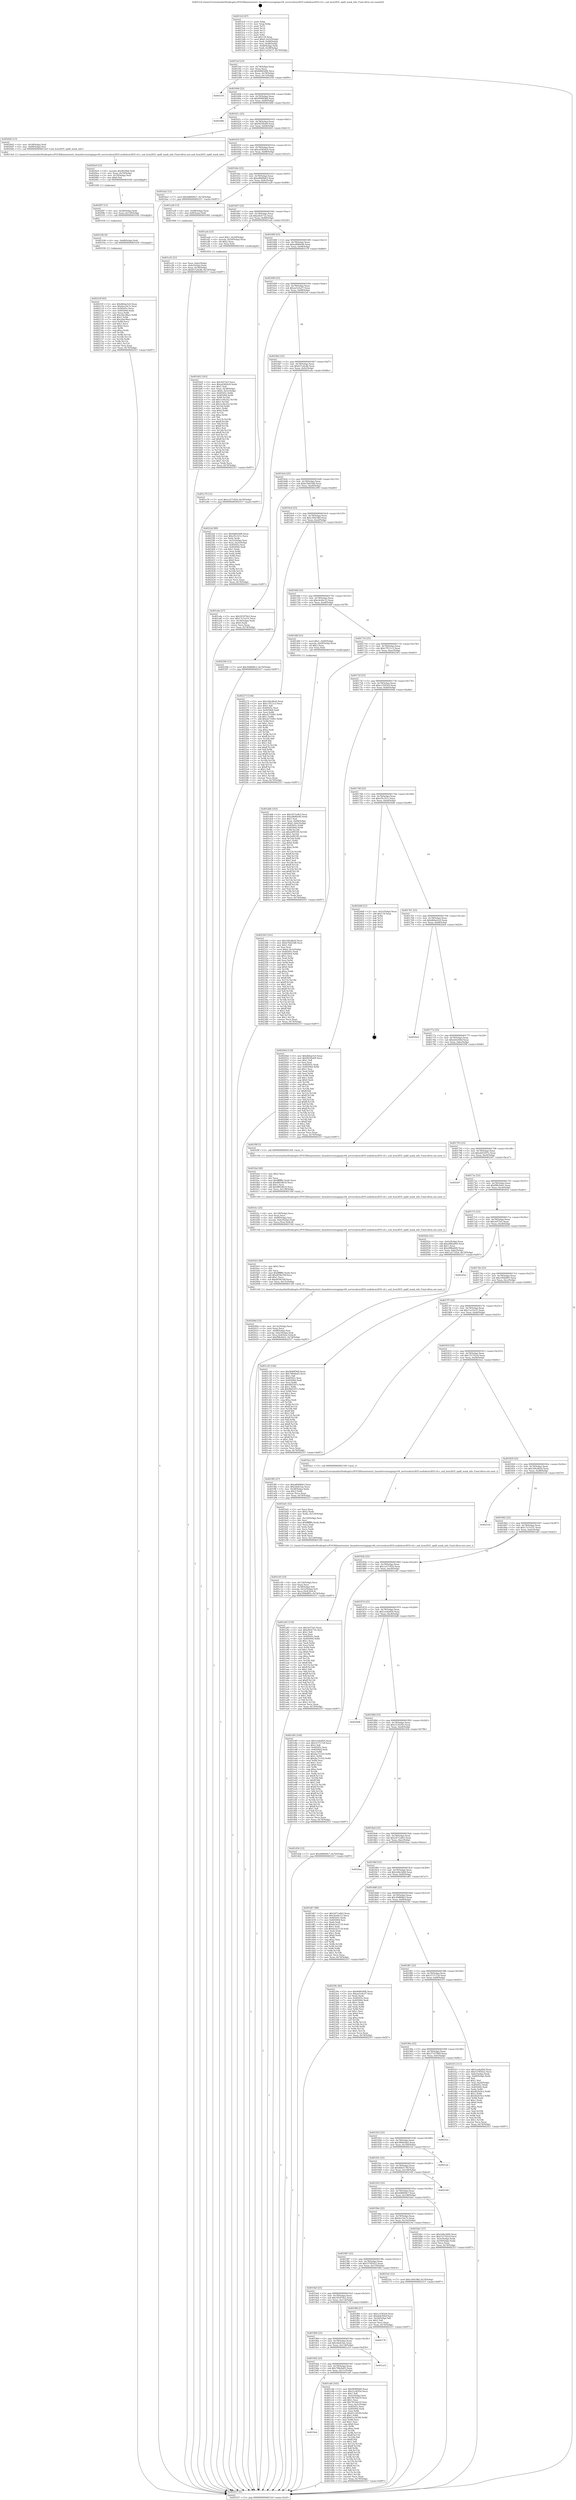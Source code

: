 digraph "0x4015c0" {
  label = "0x4015c0 (/mnt/c/Users/mathe/Desktop/tcc/POCII/binaries/extr_linuxdriversstagingvc04_servicesbcm2835-audiobcm2835-ctl.c_snd_bcm2835_spdif_mask_info_Final-ollvm.out::main(0))"
  labelloc = "t"
  node[shape=record]

  Entry [label="",width=0.3,height=0.3,shape=circle,fillcolor=black,style=filled]
  "0x4015ef" [label="{
     0x4015ef [23]\l
     | [instrs]\l
     &nbsp;&nbsp;0x4015ef \<+3\>: mov -0x74(%rbp),%eax\l
     &nbsp;&nbsp;0x4015f2 \<+2\>: mov %eax,%ecx\l
     &nbsp;&nbsp;0x4015f4 \<+6\>: sub $0x8d6656f6,%ecx\l
     &nbsp;&nbsp;0x4015fa \<+3\>: mov %eax,-0x78(%rbp)\l
     &nbsp;&nbsp;0x4015fd \<+3\>: mov %ecx,-0x7c(%rbp)\l
     &nbsp;&nbsp;0x401600 \<+6\>: je 0000000000402550 \<main+0xf90\>\l
  }"]
  "0x402550" [label="{
     0x402550\l
  }", style=dashed]
  "0x401606" [label="{
     0x401606 [22]\l
     | [instrs]\l
     &nbsp;&nbsp;0x401606 \<+5\>: jmp 000000000040160b \<main+0x4b\>\l
     &nbsp;&nbsp;0x40160b \<+3\>: mov -0x78(%rbp),%eax\l
     &nbsp;&nbsp;0x40160e \<+5\>: sub $0x9048f368,%eax\l
     &nbsp;&nbsp;0x401613 \<+3\>: mov %eax,-0x80(%rbp)\l
     &nbsp;&nbsp;0x401616 \<+6\>: je 000000000040248b \<main+0xecb\>\l
  }"]
  Exit [label="",width=0.3,height=0.3,shape=circle,fillcolor=black,style=filled,peripheries=2]
  "0x40248b" [label="{
     0x40248b\l
  }", style=dashed]
  "0x40161c" [label="{
     0x40161c [25]\l
     | [instrs]\l
     &nbsp;&nbsp;0x40161c \<+5\>: jmp 0000000000401621 \<main+0x61\>\l
     &nbsp;&nbsp;0x401621 \<+3\>: mov -0x78(%rbp),%eax\l
     &nbsp;&nbsp;0x401624 \<+5\>: sub $0x9d1f0e69,%eax\l
     &nbsp;&nbsp;0x401629 \<+6\>: mov %eax,-0x84(%rbp)\l
     &nbsp;&nbsp;0x40162f \<+6\>: je 00000000004020d3 \<main+0xb13\>\l
  }"]
  "0x40210f" [label="{
     0x40210f [93]\l
     | [instrs]\l
     &nbsp;&nbsp;0x40210f \<+5\>: mov $0xdb0ae5c0,%eax\l
     &nbsp;&nbsp;0x402114 \<+5\>: mov $0x4ec54c7e,%esi\l
     &nbsp;&nbsp;0x402119 \<+7\>: mov 0x40505c,%ecx\l
     &nbsp;&nbsp;0x402120 \<+7\>: mov 0x405064,%edx\l
     &nbsp;&nbsp;0x402127 \<+3\>: mov %ecx,%r8d\l
     &nbsp;&nbsp;0x40212a \<+7\>: add $0x2dec9ba2,%r8d\l
     &nbsp;&nbsp;0x402131 \<+4\>: sub $0x1,%r8d\l
     &nbsp;&nbsp;0x402135 \<+7\>: sub $0x2dec9ba2,%r8d\l
     &nbsp;&nbsp;0x40213c \<+4\>: imul %r8d,%ecx\l
     &nbsp;&nbsp;0x402140 \<+3\>: and $0x1,%ecx\l
     &nbsp;&nbsp;0x402143 \<+3\>: cmp $0x0,%ecx\l
     &nbsp;&nbsp;0x402146 \<+4\>: sete %r9b\l
     &nbsp;&nbsp;0x40214a \<+3\>: cmp $0xa,%edx\l
     &nbsp;&nbsp;0x40214d \<+4\>: setl %r10b\l
     &nbsp;&nbsp;0x402151 \<+3\>: mov %r9b,%r11b\l
     &nbsp;&nbsp;0x402154 \<+3\>: and %r10b,%r11b\l
     &nbsp;&nbsp;0x402157 \<+3\>: xor %r10b,%r9b\l
     &nbsp;&nbsp;0x40215a \<+3\>: or %r9b,%r11b\l
     &nbsp;&nbsp;0x40215d \<+4\>: test $0x1,%r11b\l
     &nbsp;&nbsp;0x402161 \<+3\>: cmovne %esi,%eax\l
     &nbsp;&nbsp;0x402164 \<+3\>: mov %eax,-0x74(%rbp)\l
     &nbsp;&nbsp;0x402167 \<+5\>: jmp 0000000000402557 \<main+0xf97\>\l
  }"]
  "0x4020d3" [label="{
     0x4020d3 [13]\l
     | [instrs]\l
     &nbsp;&nbsp;0x4020d3 \<+4\>: mov -0x58(%rbp),%rdi\l
     &nbsp;&nbsp;0x4020d7 \<+4\>: mov -0x68(%rbp),%rsi\l
     &nbsp;&nbsp;0x4020db \<+5\>: call 00000000004013e0 \<snd_bcm2835_spdif_mask_info\>\l
     | [calls]\l
     &nbsp;&nbsp;0x4013e0 \{1\} (/mnt/c/Users/mathe/Desktop/tcc/POCII/binaries/extr_linuxdriversstagingvc04_servicesbcm2835-audiobcm2835-ctl.c_snd_bcm2835_spdif_mask_info_Final-ollvm.out::snd_bcm2835_spdif_mask_info)\l
  }"]
  "0x401635" [label="{
     0x401635 [25]\l
     | [instrs]\l
     &nbsp;&nbsp;0x401635 \<+5\>: jmp 000000000040163a \<main+0x7a\>\l
     &nbsp;&nbsp;0x40163a \<+3\>: mov -0x78(%rbp),%eax\l
     &nbsp;&nbsp;0x40163d \<+5\>: sub $0xa43826c9,%eax\l
     &nbsp;&nbsp;0x401642 \<+6\>: mov %eax,-0x88(%rbp)\l
     &nbsp;&nbsp;0x401648 \<+6\>: je 0000000000401ba5 \<main+0x5e5\>\l
  }"]
  "0x402106" [label="{
     0x402106 [9]\l
     | [instrs]\l
     &nbsp;&nbsp;0x402106 \<+4\>: mov -0x68(%rbp),%rdi\l
     &nbsp;&nbsp;0x40210a \<+5\>: call 0000000000401030 \<free@plt\>\l
     | [calls]\l
     &nbsp;&nbsp;0x401030 \{1\} (unknown)\l
  }"]
  "0x401ba5" [label="{
     0x401ba5 [12]\l
     | [instrs]\l
     &nbsp;&nbsp;0x401ba5 \<+7\>: movl $0x4d8009e7,-0x74(%rbp)\l
     &nbsp;&nbsp;0x401bac \<+5\>: jmp 0000000000402557 \<main+0xf97\>\l
  }"]
  "0x40164e" [label="{
     0x40164e [25]\l
     | [instrs]\l
     &nbsp;&nbsp;0x40164e \<+5\>: jmp 0000000000401653 \<main+0x93\>\l
     &nbsp;&nbsp;0x401653 \<+3\>: mov -0x78(%rbp),%eax\l
     &nbsp;&nbsp;0x401656 \<+5\>: sub $0xa80d9b63,%eax\l
     &nbsp;&nbsp;0x40165b \<+6\>: mov %eax,-0x8c(%rbp)\l
     &nbsp;&nbsp;0x401661 \<+6\>: je 0000000000401a28 \<main+0x468\>\l
  }"]
  "0x4020f7" [label="{
     0x4020f7 [15]\l
     | [instrs]\l
     &nbsp;&nbsp;0x4020f7 \<+4\>: mov -0x58(%rbp),%rdi\l
     &nbsp;&nbsp;0x4020fb \<+6\>: mov %eax,-0x130(%rbp)\l
     &nbsp;&nbsp;0x402101 \<+5\>: call 0000000000401030 \<free@plt\>\l
     | [calls]\l
     &nbsp;&nbsp;0x401030 \{1\} (unknown)\l
  }"]
  "0x401a28" [label="{
     0x401a28 [13]\l
     | [instrs]\l
     &nbsp;&nbsp;0x401a28 \<+4\>: mov -0x48(%rbp),%rax\l
     &nbsp;&nbsp;0x401a2c \<+4\>: mov 0x8(%rax),%rdi\l
     &nbsp;&nbsp;0x401a30 \<+5\>: call 0000000000401060 \<atoi@plt\>\l
     | [calls]\l
     &nbsp;&nbsp;0x401060 \{1\} (unknown)\l
  }"]
  "0x401667" [label="{
     0x401667 [25]\l
     | [instrs]\l
     &nbsp;&nbsp;0x401667 \<+5\>: jmp 000000000040166c \<main+0xac\>\l
     &nbsp;&nbsp;0x40166c \<+3\>: mov -0x78(%rbp),%eax\l
     &nbsp;&nbsp;0x40166f \<+5\>: sub $0xa9ef172e,%eax\l
     &nbsp;&nbsp;0x401674 \<+6\>: mov %eax,-0x90(%rbp)\l
     &nbsp;&nbsp;0x40167a \<+6\>: je 0000000000401aeb \<main+0x52b\>\l
  }"]
  "0x4020e0" [label="{
     0x4020e0 [23]\l
     | [instrs]\l
     &nbsp;&nbsp;0x4020e0 \<+10\>: movabs $0x4030b6,%rdi\l
     &nbsp;&nbsp;0x4020ea \<+3\>: mov %eax,-0x70(%rbp)\l
     &nbsp;&nbsp;0x4020ed \<+3\>: mov -0x70(%rbp),%esi\l
     &nbsp;&nbsp;0x4020f0 \<+2\>: mov $0x0,%al\l
     &nbsp;&nbsp;0x4020f2 \<+5\>: call 0000000000401040 \<printf@plt\>\l
     | [calls]\l
     &nbsp;&nbsp;0x401040 \{1\} (unknown)\l
  }"]
  "0x401aeb" [label="{
     0x401aeb [23]\l
     | [instrs]\l
     &nbsp;&nbsp;0x401aeb \<+7\>: movl $0x1,-0x50(%rbp)\l
     &nbsp;&nbsp;0x401af2 \<+4\>: movslq -0x50(%rbp),%rax\l
     &nbsp;&nbsp;0x401af6 \<+4\>: shl $0x2,%rax\l
     &nbsp;&nbsp;0x401afa \<+3\>: mov %rax,%rdi\l
     &nbsp;&nbsp;0x401afd \<+5\>: call 0000000000401050 \<malloc@plt\>\l
     | [calls]\l
     &nbsp;&nbsp;0x401050 \{1\} (unknown)\l
  }"]
  "0x401680" [label="{
     0x401680 [25]\l
     | [instrs]\l
     &nbsp;&nbsp;0x401680 \<+5\>: jmp 0000000000401685 \<main+0xc5\>\l
     &nbsp;&nbsp;0x401685 \<+3\>: mov -0x78(%rbp),%eax\l
     &nbsp;&nbsp;0x401688 \<+5\>: sub $0xad680e46,%eax\l
     &nbsp;&nbsp;0x40168d \<+6\>: mov %eax,-0x94(%rbp)\l
     &nbsp;&nbsp;0x401693 \<+6\>: je 0000000000401e79 \<main+0x8b9\>\l
  }"]
  "0x40200d" [label="{
     0x40200d [33]\l
     | [instrs]\l
     &nbsp;&nbsp;0x40200d \<+6\>: mov -0x12c(%rbp),%ecx\l
     &nbsp;&nbsp;0x402013 \<+3\>: imul %eax,%ecx\l
     &nbsp;&nbsp;0x402016 \<+4\>: mov -0x68(%rbp),%rsi\l
     &nbsp;&nbsp;0x40201a \<+4\>: movslq -0x6c(%rbp),%rdi\l
     &nbsp;&nbsp;0x40201e \<+4\>: mov %ecx,0x4(%rsi,%rdi,8)\l
     &nbsp;&nbsp;0x402022 \<+7\>: movl $0xf98c9eb1,-0x74(%rbp)\l
     &nbsp;&nbsp;0x402029 \<+5\>: jmp 0000000000402557 \<main+0xf97\>\l
  }"]
  "0x401e79" [label="{
     0x401e79 [12]\l
     | [instrs]\l
     &nbsp;&nbsp;0x401e79 \<+7\>: movl $0x1a571824,-0x74(%rbp)\l
     &nbsp;&nbsp;0x401e80 \<+5\>: jmp 0000000000402557 \<main+0xf97\>\l
  }"]
  "0x401699" [label="{
     0x401699 [25]\l
     | [instrs]\l
     &nbsp;&nbsp;0x401699 \<+5\>: jmp 000000000040169e \<main+0xde\>\l
     &nbsp;&nbsp;0x40169e \<+3\>: mov -0x78(%rbp),%eax\l
     &nbsp;&nbsp;0x4016a1 \<+5\>: sub $0xae5c0a37,%eax\l
     &nbsp;&nbsp;0x4016a6 \<+6\>: mov %eax,-0x98(%rbp)\l
     &nbsp;&nbsp;0x4016ac \<+6\>: je 00000000004023ef \<main+0xe2f\>\l
  }"]
  "0x401fe5" [label="{
     0x401fe5 [40]\l
     | [instrs]\l
     &nbsp;&nbsp;0x401fe5 \<+5\>: mov $0x2,%ecx\l
     &nbsp;&nbsp;0x401fea \<+1\>: cltd\l
     &nbsp;&nbsp;0x401feb \<+2\>: idiv %ecx\l
     &nbsp;&nbsp;0x401fed \<+6\>: imul $0xfffffffe,%edx,%ecx\l
     &nbsp;&nbsp;0x401ff3 \<+6\>: add $0xd038c59f,%ecx\l
     &nbsp;&nbsp;0x401ff9 \<+3\>: add $0x1,%ecx\l
     &nbsp;&nbsp;0x401ffc \<+6\>: sub $0xd038c59f,%ecx\l
     &nbsp;&nbsp;0x402002 \<+6\>: mov %ecx,-0x12c(%rbp)\l
     &nbsp;&nbsp;0x402008 \<+5\>: call 0000000000401160 \<next_i\>\l
     | [calls]\l
     &nbsp;&nbsp;0x401160 \{1\} (/mnt/c/Users/mathe/Desktop/tcc/POCII/binaries/extr_linuxdriversstagingvc04_servicesbcm2835-audiobcm2835-ctl.c_snd_bcm2835_spdif_mask_info_Final-ollvm.out::next_i)\l
  }"]
  "0x4023ef" [label="{
     0x4023ef [89]\l
     | [instrs]\l
     &nbsp;&nbsp;0x4023ef \<+5\>: mov $0x8d6656f6,%eax\l
     &nbsp;&nbsp;0x4023f4 \<+5\>: mov $0xcf5c321c,%ecx\l
     &nbsp;&nbsp;0x4023f9 \<+2\>: xor %edx,%edx\l
     &nbsp;&nbsp;0x4023fb \<+3\>: mov -0x3c(%rbp),%esi\l
     &nbsp;&nbsp;0x4023fe \<+3\>: mov %esi,-0x2c(%rbp)\l
     &nbsp;&nbsp;0x402401 \<+7\>: mov 0x40505c,%esi\l
     &nbsp;&nbsp;0x402408 \<+7\>: mov 0x405064,%edi\l
     &nbsp;&nbsp;0x40240f \<+3\>: sub $0x1,%edx\l
     &nbsp;&nbsp;0x402412 \<+3\>: mov %esi,%r8d\l
     &nbsp;&nbsp;0x402415 \<+3\>: add %edx,%r8d\l
     &nbsp;&nbsp;0x402418 \<+4\>: imul %r8d,%esi\l
     &nbsp;&nbsp;0x40241c \<+3\>: and $0x1,%esi\l
     &nbsp;&nbsp;0x40241f \<+3\>: cmp $0x0,%esi\l
     &nbsp;&nbsp;0x402422 \<+4\>: sete %r9b\l
     &nbsp;&nbsp;0x402426 \<+3\>: cmp $0xa,%edi\l
     &nbsp;&nbsp;0x402429 \<+4\>: setl %r10b\l
     &nbsp;&nbsp;0x40242d \<+3\>: mov %r9b,%r11b\l
     &nbsp;&nbsp;0x402430 \<+3\>: and %r10b,%r11b\l
     &nbsp;&nbsp;0x402433 \<+3\>: xor %r10b,%r9b\l
     &nbsp;&nbsp;0x402436 \<+3\>: or %r9b,%r11b\l
     &nbsp;&nbsp;0x402439 \<+4\>: test $0x1,%r11b\l
     &nbsp;&nbsp;0x40243d \<+3\>: cmovne %ecx,%eax\l
     &nbsp;&nbsp;0x402440 \<+3\>: mov %eax,-0x74(%rbp)\l
     &nbsp;&nbsp;0x402443 \<+5\>: jmp 0000000000402557 \<main+0xf97\>\l
  }"]
  "0x4016b2" [label="{
     0x4016b2 [25]\l
     | [instrs]\l
     &nbsp;&nbsp;0x4016b2 \<+5\>: jmp 00000000004016b7 \<main+0xf7\>\l
     &nbsp;&nbsp;0x4016b7 \<+3\>: mov -0x78(%rbp),%eax\l
     &nbsp;&nbsp;0x4016ba \<+5\>: sub $0xb57a4cdb,%eax\l
     &nbsp;&nbsp;0x4016bf \<+6\>: mov %eax,-0x9c(%rbp)\l
     &nbsp;&nbsp;0x4016c5 \<+6\>: je 0000000000401a4a \<main+0x48a\>\l
  }"]
  "0x401fcc" [label="{
     0x401fcc [25]\l
     | [instrs]\l
     &nbsp;&nbsp;0x401fcc \<+6\>: mov -0x128(%rbp),%ecx\l
     &nbsp;&nbsp;0x401fd2 \<+3\>: imul %eax,%ecx\l
     &nbsp;&nbsp;0x401fd5 \<+4\>: mov -0x68(%rbp),%rsi\l
     &nbsp;&nbsp;0x401fd9 \<+4\>: movslq -0x6c(%rbp),%rdi\l
     &nbsp;&nbsp;0x401fdd \<+3\>: mov %ecx,(%rsi,%rdi,8)\l
     &nbsp;&nbsp;0x401fe0 \<+5\>: call 0000000000401160 \<next_i\>\l
     | [calls]\l
     &nbsp;&nbsp;0x401160 \{1\} (/mnt/c/Users/mathe/Desktop/tcc/POCII/binaries/extr_linuxdriversstagingvc04_servicesbcm2835-audiobcm2835-ctl.c_snd_bcm2835_spdif_mask_info_Final-ollvm.out::next_i)\l
  }"]
  "0x401a4a" [label="{
     0x401a4a [27]\l
     | [instrs]\l
     &nbsp;&nbsp;0x401a4a \<+5\>: mov $0x591870e2,%eax\l
     &nbsp;&nbsp;0x401a4f \<+5\>: mov $0x17e7e531,%ecx\l
     &nbsp;&nbsp;0x401a54 \<+3\>: mov -0x34(%rbp),%edx\l
     &nbsp;&nbsp;0x401a57 \<+3\>: cmp $0x0,%edx\l
     &nbsp;&nbsp;0x401a5a \<+3\>: cmove %ecx,%eax\l
     &nbsp;&nbsp;0x401a5d \<+3\>: mov %eax,-0x74(%rbp)\l
     &nbsp;&nbsp;0x401a60 \<+5\>: jmp 0000000000402557 \<main+0xf97\>\l
  }"]
  "0x4016cb" [label="{
     0x4016cb [25]\l
     | [instrs]\l
     &nbsp;&nbsp;0x4016cb \<+5\>: jmp 00000000004016d0 \<main+0x110\>\l
     &nbsp;&nbsp;0x4016d0 \<+3\>: mov -0x78(%rbp),%eax\l
     &nbsp;&nbsp;0x4016d3 \<+5\>: sub $0xb7b825d6,%eax\l
     &nbsp;&nbsp;0x4016d8 \<+6\>: mov %eax,-0xa0(%rbp)\l
     &nbsp;&nbsp;0x4016de \<+6\>: je 0000000000402390 \<main+0xdd0\>\l
  }"]
  "0x401fa4" [label="{
     0x401fa4 [40]\l
     | [instrs]\l
     &nbsp;&nbsp;0x401fa4 \<+5\>: mov $0x2,%ecx\l
     &nbsp;&nbsp;0x401fa9 \<+1\>: cltd\l
     &nbsp;&nbsp;0x401faa \<+2\>: idiv %ecx\l
     &nbsp;&nbsp;0x401fac \<+6\>: imul $0xfffffffe,%edx,%ecx\l
     &nbsp;&nbsp;0x401fb2 \<+6\>: sub $0x8f65db18,%ecx\l
     &nbsp;&nbsp;0x401fb8 \<+3\>: add $0x1,%ecx\l
     &nbsp;&nbsp;0x401fbb \<+6\>: add $0x8f65db18,%ecx\l
     &nbsp;&nbsp;0x401fc1 \<+6\>: mov %ecx,-0x128(%rbp)\l
     &nbsp;&nbsp;0x401fc7 \<+5\>: call 0000000000401160 \<next_i\>\l
     | [calls]\l
     &nbsp;&nbsp;0x401160 \{1\} (/mnt/c/Users/mathe/Desktop/tcc/POCII/binaries/extr_linuxdriversstagingvc04_servicesbcm2835-audiobcm2835-ctl.c_snd_bcm2835_spdif_mask_info_Final-ollvm.out::next_i)\l
  }"]
  "0x402390" [label="{
     0x402390 [12]\l
     | [instrs]\l
     &nbsp;&nbsp;0x402390 \<+7\>: movl $0x30d808e3,-0x74(%rbp)\l
     &nbsp;&nbsp;0x402397 \<+5\>: jmp 0000000000402557 \<main+0xf97\>\l
  }"]
  "0x4016e4" [label="{
     0x4016e4 [25]\l
     | [instrs]\l
     &nbsp;&nbsp;0x4016e4 \<+5\>: jmp 00000000004016e9 \<main+0x129\>\l
     &nbsp;&nbsp;0x4016e9 \<+3\>: mov -0x78(%rbp),%eax\l
     &nbsp;&nbsp;0x4016ec \<+5\>: sub $0xc30418bf,%eax\l
     &nbsp;&nbsp;0x4016f1 \<+6\>: mov %eax,-0xa4(%rbp)\l
     &nbsp;&nbsp;0x4016f7 \<+6\>: je 0000000000402273 \<main+0xcb3\>\l
  }"]
  "0x401dd6" [label="{
     0x401dd6 [163]\l
     | [instrs]\l
     &nbsp;&nbsp;0x401dd6 \<+5\>: mov $0x2d71a4b3,%ecx\l
     &nbsp;&nbsp;0x401ddb \<+5\>: mov $0xad680e46,%edx\l
     &nbsp;&nbsp;0x401de0 \<+3\>: mov $0x1,%sil\l
     &nbsp;&nbsp;0x401de3 \<+4\>: mov %rax,-0x68(%rbp)\l
     &nbsp;&nbsp;0x401de7 \<+7\>: movl $0x0,-0x6c(%rbp)\l
     &nbsp;&nbsp;0x401dee \<+8\>: mov 0x40505c,%r8d\l
     &nbsp;&nbsp;0x401df6 \<+8\>: mov 0x405064,%r9d\l
     &nbsp;&nbsp;0x401dfe \<+3\>: mov %r8d,%r10d\l
     &nbsp;&nbsp;0x401e01 \<+7\>: sub $0x2ef953f5,%r10d\l
     &nbsp;&nbsp;0x401e08 \<+4\>: sub $0x1,%r10d\l
     &nbsp;&nbsp;0x401e0c \<+7\>: add $0x2ef953f5,%r10d\l
     &nbsp;&nbsp;0x401e13 \<+4\>: imul %r10d,%r8d\l
     &nbsp;&nbsp;0x401e17 \<+4\>: and $0x1,%r8d\l
     &nbsp;&nbsp;0x401e1b \<+4\>: cmp $0x0,%r8d\l
     &nbsp;&nbsp;0x401e1f \<+4\>: sete %r11b\l
     &nbsp;&nbsp;0x401e23 \<+4\>: cmp $0xa,%r9d\l
     &nbsp;&nbsp;0x401e27 \<+3\>: setl %bl\l
     &nbsp;&nbsp;0x401e2a \<+3\>: mov %r11b,%r14b\l
     &nbsp;&nbsp;0x401e2d \<+4\>: xor $0xff,%r14b\l
     &nbsp;&nbsp;0x401e31 \<+3\>: mov %bl,%r15b\l
     &nbsp;&nbsp;0x401e34 \<+4\>: xor $0xff,%r15b\l
     &nbsp;&nbsp;0x401e38 \<+4\>: xor $0x1,%sil\l
     &nbsp;&nbsp;0x401e3c \<+3\>: mov %r14b,%r12b\l
     &nbsp;&nbsp;0x401e3f \<+4\>: and $0xff,%r12b\l
     &nbsp;&nbsp;0x401e43 \<+3\>: and %sil,%r11b\l
     &nbsp;&nbsp;0x401e46 \<+3\>: mov %r15b,%r13b\l
     &nbsp;&nbsp;0x401e49 \<+4\>: and $0xff,%r13b\l
     &nbsp;&nbsp;0x401e4d \<+3\>: and %sil,%bl\l
     &nbsp;&nbsp;0x401e50 \<+3\>: or %r11b,%r12b\l
     &nbsp;&nbsp;0x401e53 \<+3\>: or %bl,%r13b\l
     &nbsp;&nbsp;0x401e56 \<+3\>: xor %r13b,%r12b\l
     &nbsp;&nbsp;0x401e59 \<+3\>: or %r15b,%r14b\l
     &nbsp;&nbsp;0x401e5c \<+4\>: xor $0xff,%r14b\l
     &nbsp;&nbsp;0x401e60 \<+4\>: or $0x1,%sil\l
     &nbsp;&nbsp;0x401e64 \<+3\>: and %sil,%r14b\l
     &nbsp;&nbsp;0x401e67 \<+3\>: or %r14b,%r12b\l
     &nbsp;&nbsp;0x401e6a \<+4\>: test $0x1,%r12b\l
     &nbsp;&nbsp;0x401e6e \<+3\>: cmovne %edx,%ecx\l
     &nbsp;&nbsp;0x401e71 \<+3\>: mov %ecx,-0x74(%rbp)\l
     &nbsp;&nbsp;0x401e74 \<+5\>: jmp 0000000000402557 \<main+0xf97\>\l
  }"]
  "0x402273" [label="{
     0x402273 [144]\l
     | [instrs]\l
     &nbsp;&nbsp;0x402273 \<+5\>: mov $0x160cdb2d,%eax\l
     &nbsp;&nbsp;0x402278 \<+5\>: mov $0xc7f511c3,%ecx\l
     &nbsp;&nbsp;0x40227d \<+2\>: mov $0x1,%dl\l
     &nbsp;&nbsp;0x40227f \<+7\>: mov 0x40505c,%esi\l
     &nbsp;&nbsp;0x402286 \<+7\>: mov 0x405064,%edi\l
     &nbsp;&nbsp;0x40228d \<+3\>: mov %esi,%r8d\l
     &nbsp;&nbsp;0x402290 \<+7\>: sub $0xeb71bf41,%r8d\l
     &nbsp;&nbsp;0x402297 \<+4\>: sub $0x1,%r8d\l
     &nbsp;&nbsp;0x40229b \<+7\>: add $0xeb71bf41,%r8d\l
     &nbsp;&nbsp;0x4022a2 \<+4\>: imul %r8d,%esi\l
     &nbsp;&nbsp;0x4022a6 \<+3\>: and $0x1,%esi\l
     &nbsp;&nbsp;0x4022a9 \<+3\>: cmp $0x0,%esi\l
     &nbsp;&nbsp;0x4022ac \<+4\>: sete %r9b\l
     &nbsp;&nbsp;0x4022b0 \<+3\>: cmp $0xa,%edi\l
     &nbsp;&nbsp;0x4022b3 \<+4\>: setl %r10b\l
     &nbsp;&nbsp;0x4022b7 \<+3\>: mov %r9b,%r11b\l
     &nbsp;&nbsp;0x4022ba \<+4\>: xor $0xff,%r11b\l
     &nbsp;&nbsp;0x4022be \<+3\>: mov %r10b,%bl\l
     &nbsp;&nbsp;0x4022c1 \<+3\>: xor $0xff,%bl\l
     &nbsp;&nbsp;0x4022c4 \<+3\>: xor $0x1,%dl\l
     &nbsp;&nbsp;0x4022c7 \<+3\>: mov %r11b,%r14b\l
     &nbsp;&nbsp;0x4022ca \<+4\>: and $0xff,%r14b\l
     &nbsp;&nbsp;0x4022ce \<+3\>: and %dl,%r9b\l
     &nbsp;&nbsp;0x4022d1 \<+3\>: mov %bl,%r15b\l
     &nbsp;&nbsp;0x4022d4 \<+4\>: and $0xff,%r15b\l
     &nbsp;&nbsp;0x4022d8 \<+3\>: and %dl,%r10b\l
     &nbsp;&nbsp;0x4022db \<+3\>: or %r9b,%r14b\l
     &nbsp;&nbsp;0x4022de \<+3\>: or %r10b,%r15b\l
     &nbsp;&nbsp;0x4022e1 \<+3\>: xor %r15b,%r14b\l
     &nbsp;&nbsp;0x4022e4 \<+3\>: or %bl,%r11b\l
     &nbsp;&nbsp;0x4022e7 \<+4\>: xor $0xff,%r11b\l
     &nbsp;&nbsp;0x4022eb \<+3\>: or $0x1,%dl\l
     &nbsp;&nbsp;0x4022ee \<+3\>: and %dl,%r11b\l
     &nbsp;&nbsp;0x4022f1 \<+3\>: or %r11b,%r14b\l
     &nbsp;&nbsp;0x4022f4 \<+4\>: test $0x1,%r14b\l
     &nbsp;&nbsp;0x4022f8 \<+3\>: cmovne %ecx,%eax\l
     &nbsp;&nbsp;0x4022fb \<+3\>: mov %eax,-0x74(%rbp)\l
     &nbsp;&nbsp;0x4022fe \<+5\>: jmp 0000000000402557 \<main+0xf97\>\l
  }"]
  "0x4016fd" [label="{
     0x4016fd [25]\l
     | [instrs]\l
     &nbsp;&nbsp;0x4016fd \<+5\>: jmp 0000000000401702 \<main+0x142\>\l
     &nbsp;&nbsp;0x401702 \<+3\>: mov -0x78(%rbp),%eax\l
     &nbsp;&nbsp;0x401705 \<+5\>: sub $0xc4c64c12,%eax\l
     &nbsp;&nbsp;0x40170a \<+6\>: mov %eax,-0xa8(%rbp)\l
     &nbsp;&nbsp;0x401710 \<+6\>: je 0000000000401dbf \<main+0x7ff\>\l
  }"]
  "0x4019eb" [label="{
     0x4019eb\l
  }", style=dashed]
  "0x401dbf" [label="{
     0x401dbf [23]\l
     | [instrs]\l
     &nbsp;&nbsp;0x401dbf \<+7\>: movl $0x1,-0x60(%rbp)\l
     &nbsp;&nbsp;0x401dc6 \<+4\>: movslq -0x60(%rbp),%rax\l
     &nbsp;&nbsp;0x401dca \<+4\>: shl $0x3,%rax\l
     &nbsp;&nbsp;0x401dce \<+3\>: mov %rax,%rdi\l
     &nbsp;&nbsp;0x401dd1 \<+5\>: call 0000000000401050 \<malloc@plt\>\l
     | [calls]\l
     &nbsp;&nbsp;0x401050 \{1\} (unknown)\l
  }"]
  "0x401716" [label="{
     0x401716 [25]\l
     | [instrs]\l
     &nbsp;&nbsp;0x401716 \<+5\>: jmp 000000000040171b \<main+0x15b\>\l
     &nbsp;&nbsp;0x40171b \<+3\>: mov -0x78(%rbp),%eax\l
     &nbsp;&nbsp;0x40171e \<+5\>: sub $0xc7f511c3,%eax\l
     &nbsp;&nbsp;0x401723 \<+6\>: mov %eax,-0xac(%rbp)\l
     &nbsp;&nbsp;0x401729 \<+6\>: je 0000000000402303 \<main+0xd43\>\l
  }"]
  "0x401cb6" [label="{
     0x401cb6 [165]\l
     | [instrs]\l
     &nbsp;&nbsp;0x401cb6 \<+5\>: mov $0x9048f368,%eax\l
     &nbsp;&nbsp;0x401cbb \<+5\>: mov $0x21e45f3e,%ecx\l
     &nbsp;&nbsp;0x401cc0 \<+2\>: mov $0x1,%dl\l
     &nbsp;&nbsp;0x401cc2 \<+3\>: mov -0x5c(%rbp),%esi\l
     &nbsp;&nbsp;0x401cc5 \<+6\>: sub $0x7819eb19,%esi\l
     &nbsp;&nbsp;0x401ccb \<+3\>: add $0x1,%esi\l
     &nbsp;&nbsp;0x401cce \<+6\>: add $0x7819eb19,%esi\l
     &nbsp;&nbsp;0x401cd4 \<+3\>: mov %esi,-0x5c(%rbp)\l
     &nbsp;&nbsp;0x401cd7 \<+7\>: mov 0x40505c,%esi\l
     &nbsp;&nbsp;0x401cde \<+7\>: mov 0x405064,%edi\l
     &nbsp;&nbsp;0x401ce5 \<+3\>: mov %esi,%r8d\l
     &nbsp;&nbsp;0x401ce8 \<+7\>: sub $0x61c24189,%r8d\l
     &nbsp;&nbsp;0x401cef \<+4\>: sub $0x1,%r8d\l
     &nbsp;&nbsp;0x401cf3 \<+7\>: add $0x61c24189,%r8d\l
     &nbsp;&nbsp;0x401cfa \<+4\>: imul %r8d,%esi\l
     &nbsp;&nbsp;0x401cfe \<+3\>: and $0x1,%esi\l
     &nbsp;&nbsp;0x401d01 \<+3\>: cmp $0x0,%esi\l
     &nbsp;&nbsp;0x401d04 \<+4\>: sete %r9b\l
     &nbsp;&nbsp;0x401d08 \<+3\>: cmp $0xa,%edi\l
     &nbsp;&nbsp;0x401d0b \<+4\>: setl %r10b\l
     &nbsp;&nbsp;0x401d0f \<+3\>: mov %r9b,%r11b\l
     &nbsp;&nbsp;0x401d12 \<+4\>: xor $0xff,%r11b\l
     &nbsp;&nbsp;0x401d16 \<+3\>: mov %r10b,%bl\l
     &nbsp;&nbsp;0x401d19 \<+3\>: xor $0xff,%bl\l
     &nbsp;&nbsp;0x401d1c \<+3\>: xor $0x1,%dl\l
     &nbsp;&nbsp;0x401d1f \<+3\>: mov %r11b,%r14b\l
     &nbsp;&nbsp;0x401d22 \<+4\>: and $0xff,%r14b\l
     &nbsp;&nbsp;0x401d26 \<+3\>: and %dl,%r9b\l
     &nbsp;&nbsp;0x401d29 \<+3\>: mov %bl,%r15b\l
     &nbsp;&nbsp;0x401d2c \<+4\>: and $0xff,%r15b\l
     &nbsp;&nbsp;0x401d30 \<+3\>: and %dl,%r10b\l
     &nbsp;&nbsp;0x401d33 \<+3\>: or %r9b,%r14b\l
     &nbsp;&nbsp;0x401d36 \<+3\>: or %r10b,%r15b\l
     &nbsp;&nbsp;0x401d39 \<+3\>: xor %r15b,%r14b\l
     &nbsp;&nbsp;0x401d3c \<+3\>: or %bl,%r11b\l
     &nbsp;&nbsp;0x401d3f \<+4\>: xor $0xff,%r11b\l
     &nbsp;&nbsp;0x401d43 \<+3\>: or $0x1,%dl\l
     &nbsp;&nbsp;0x401d46 \<+3\>: and %dl,%r11b\l
     &nbsp;&nbsp;0x401d49 \<+3\>: or %r11b,%r14b\l
     &nbsp;&nbsp;0x401d4c \<+4\>: test $0x1,%r14b\l
     &nbsp;&nbsp;0x401d50 \<+3\>: cmovne %ecx,%eax\l
     &nbsp;&nbsp;0x401d53 \<+3\>: mov %eax,-0x74(%rbp)\l
     &nbsp;&nbsp;0x401d56 \<+5\>: jmp 0000000000402557 \<main+0xf97\>\l
  }"]
  "0x402303" [label="{
     0x402303 [141]\l
     | [instrs]\l
     &nbsp;&nbsp;0x402303 \<+5\>: mov $0x160cdb2d,%eax\l
     &nbsp;&nbsp;0x402308 \<+5\>: mov $0xb7b825d6,%ecx\l
     &nbsp;&nbsp;0x40230d \<+2\>: mov $0x1,%dl\l
     &nbsp;&nbsp;0x40230f \<+2\>: xor %esi,%esi\l
     &nbsp;&nbsp;0x402311 \<+7\>: movl $0x0,-0x3c(%rbp)\l
     &nbsp;&nbsp;0x402318 \<+7\>: mov 0x40505c,%edi\l
     &nbsp;&nbsp;0x40231f \<+8\>: mov 0x405064,%r8d\l
     &nbsp;&nbsp;0x402327 \<+3\>: sub $0x1,%esi\l
     &nbsp;&nbsp;0x40232a \<+3\>: mov %edi,%r9d\l
     &nbsp;&nbsp;0x40232d \<+3\>: add %esi,%r9d\l
     &nbsp;&nbsp;0x402330 \<+4\>: imul %r9d,%edi\l
     &nbsp;&nbsp;0x402334 \<+3\>: and $0x1,%edi\l
     &nbsp;&nbsp;0x402337 \<+3\>: cmp $0x0,%edi\l
     &nbsp;&nbsp;0x40233a \<+4\>: sete %r10b\l
     &nbsp;&nbsp;0x40233e \<+4\>: cmp $0xa,%r8d\l
     &nbsp;&nbsp;0x402342 \<+4\>: setl %r11b\l
     &nbsp;&nbsp;0x402346 \<+3\>: mov %r10b,%bl\l
     &nbsp;&nbsp;0x402349 \<+3\>: xor $0xff,%bl\l
     &nbsp;&nbsp;0x40234c \<+3\>: mov %r11b,%r14b\l
     &nbsp;&nbsp;0x40234f \<+4\>: xor $0xff,%r14b\l
     &nbsp;&nbsp;0x402353 \<+3\>: xor $0x1,%dl\l
     &nbsp;&nbsp;0x402356 \<+3\>: mov %bl,%r15b\l
     &nbsp;&nbsp;0x402359 \<+4\>: and $0xff,%r15b\l
     &nbsp;&nbsp;0x40235d \<+3\>: and %dl,%r10b\l
     &nbsp;&nbsp;0x402360 \<+3\>: mov %r14b,%r12b\l
     &nbsp;&nbsp;0x402363 \<+4\>: and $0xff,%r12b\l
     &nbsp;&nbsp;0x402367 \<+3\>: and %dl,%r11b\l
     &nbsp;&nbsp;0x40236a \<+3\>: or %r10b,%r15b\l
     &nbsp;&nbsp;0x40236d \<+3\>: or %r11b,%r12b\l
     &nbsp;&nbsp;0x402370 \<+3\>: xor %r12b,%r15b\l
     &nbsp;&nbsp;0x402373 \<+3\>: or %r14b,%bl\l
     &nbsp;&nbsp;0x402376 \<+3\>: xor $0xff,%bl\l
     &nbsp;&nbsp;0x402379 \<+3\>: or $0x1,%dl\l
     &nbsp;&nbsp;0x40237c \<+2\>: and %dl,%bl\l
     &nbsp;&nbsp;0x40237e \<+3\>: or %bl,%r15b\l
     &nbsp;&nbsp;0x402381 \<+4\>: test $0x1,%r15b\l
     &nbsp;&nbsp;0x402385 \<+3\>: cmovne %ecx,%eax\l
     &nbsp;&nbsp;0x402388 \<+3\>: mov %eax,-0x74(%rbp)\l
     &nbsp;&nbsp;0x40238b \<+5\>: jmp 0000000000402557 \<main+0xf97\>\l
  }"]
  "0x40172f" [label="{
     0x40172f [25]\l
     | [instrs]\l
     &nbsp;&nbsp;0x40172f \<+5\>: jmp 0000000000401734 \<main+0x174\>\l
     &nbsp;&nbsp;0x401734 \<+3\>: mov -0x78(%rbp),%eax\l
     &nbsp;&nbsp;0x401737 \<+5\>: sub $0xcc3583e9,%eax\l
     &nbsp;&nbsp;0x40173c \<+6\>: mov %eax,-0xb0(%rbp)\l
     &nbsp;&nbsp;0x401742 \<+6\>: je 000000000040204d \<main+0xa8d\>\l
  }"]
  "0x4019d2" [label="{
     0x4019d2 [25]\l
     | [instrs]\l
     &nbsp;&nbsp;0x4019d2 \<+5\>: jmp 00000000004019d7 \<main+0x417\>\l
     &nbsp;&nbsp;0x4019d7 \<+3\>: mov -0x78(%rbp),%eax\l
     &nbsp;&nbsp;0x4019da \<+5\>: sub $0x798e8a03,%eax\l
     &nbsp;&nbsp;0x4019df \<+6\>: mov %eax,-0x11c(%rbp)\l
     &nbsp;&nbsp;0x4019e5 \<+6\>: je 0000000000401cb6 \<main+0x6f6\>\l
  }"]
  "0x40204d" [label="{
     0x40204d [134]\l
     | [instrs]\l
     &nbsp;&nbsp;0x40204d \<+5\>: mov $0xdb0ae5c0,%eax\l
     &nbsp;&nbsp;0x402052 \<+5\>: mov $0x9d1f0e69,%ecx\l
     &nbsp;&nbsp;0x402057 \<+2\>: mov $0x1,%dl\l
     &nbsp;&nbsp;0x402059 \<+2\>: xor %esi,%esi\l
     &nbsp;&nbsp;0x40205b \<+7\>: mov 0x40505c,%edi\l
     &nbsp;&nbsp;0x402062 \<+8\>: mov 0x405064,%r8d\l
     &nbsp;&nbsp;0x40206a \<+3\>: sub $0x1,%esi\l
     &nbsp;&nbsp;0x40206d \<+3\>: mov %edi,%r9d\l
     &nbsp;&nbsp;0x402070 \<+3\>: add %esi,%r9d\l
     &nbsp;&nbsp;0x402073 \<+4\>: imul %r9d,%edi\l
     &nbsp;&nbsp;0x402077 \<+3\>: and $0x1,%edi\l
     &nbsp;&nbsp;0x40207a \<+3\>: cmp $0x0,%edi\l
     &nbsp;&nbsp;0x40207d \<+4\>: sete %r10b\l
     &nbsp;&nbsp;0x402081 \<+4\>: cmp $0xa,%r8d\l
     &nbsp;&nbsp;0x402085 \<+4\>: setl %r11b\l
     &nbsp;&nbsp;0x402089 \<+3\>: mov %r10b,%bl\l
     &nbsp;&nbsp;0x40208c \<+3\>: xor $0xff,%bl\l
     &nbsp;&nbsp;0x40208f \<+3\>: mov %r11b,%r14b\l
     &nbsp;&nbsp;0x402092 \<+4\>: xor $0xff,%r14b\l
     &nbsp;&nbsp;0x402096 \<+3\>: xor $0x1,%dl\l
     &nbsp;&nbsp;0x402099 \<+3\>: mov %bl,%r15b\l
     &nbsp;&nbsp;0x40209c \<+4\>: and $0xff,%r15b\l
     &nbsp;&nbsp;0x4020a0 \<+3\>: and %dl,%r10b\l
     &nbsp;&nbsp;0x4020a3 \<+3\>: mov %r14b,%r12b\l
     &nbsp;&nbsp;0x4020a6 \<+4\>: and $0xff,%r12b\l
     &nbsp;&nbsp;0x4020aa \<+3\>: and %dl,%r11b\l
     &nbsp;&nbsp;0x4020ad \<+3\>: or %r10b,%r15b\l
     &nbsp;&nbsp;0x4020b0 \<+3\>: or %r11b,%r12b\l
     &nbsp;&nbsp;0x4020b3 \<+3\>: xor %r12b,%r15b\l
     &nbsp;&nbsp;0x4020b6 \<+3\>: or %r14b,%bl\l
     &nbsp;&nbsp;0x4020b9 \<+3\>: xor $0xff,%bl\l
     &nbsp;&nbsp;0x4020bc \<+3\>: or $0x1,%dl\l
     &nbsp;&nbsp;0x4020bf \<+2\>: and %dl,%bl\l
     &nbsp;&nbsp;0x4020c1 \<+3\>: or %bl,%r15b\l
     &nbsp;&nbsp;0x4020c4 \<+4\>: test $0x1,%r15b\l
     &nbsp;&nbsp;0x4020c8 \<+3\>: cmovne %ecx,%eax\l
     &nbsp;&nbsp;0x4020cb \<+3\>: mov %eax,-0x74(%rbp)\l
     &nbsp;&nbsp;0x4020ce \<+5\>: jmp 0000000000402557 \<main+0xf97\>\l
  }"]
  "0x401748" [label="{
     0x401748 [25]\l
     | [instrs]\l
     &nbsp;&nbsp;0x401748 \<+5\>: jmp 000000000040174d \<main+0x18d\>\l
     &nbsp;&nbsp;0x40174d \<+3\>: mov -0x78(%rbp),%eax\l
     &nbsp;&nbsp;0x401750 \<+5\>: sub $0xcf5c321c,%eax\l
     &nbsp;&nbsp;0x401755 \<+6\>: mov %eax,-0xb4(%rbp)\l
     &nbsp;&nbsp;0x40175b \<+6\>: je 0000000000402448 \<main+0xe88\>\l
  }"]
  "0x401a10" [label="{
     0x401a10\l
  }", style=dashed]
  "0x402448" [label="{
     0x402448 [21]\l
     | [instrs]\l
     &nbsp;&nbsp;0x402448 \<+3\>: mov -0x2c(%rbp),%eax\l
     &nbsp;&nbsp;0x40244b \<+7\>: add $0x118,%rsp\l
     &nbsp;&nbsp;0x402452 \<+1\>: pop %rbx\l
     &nbsp;&nbsp;0x402453 \<+2\>: pop %r12\l
     &nbsp;&nbsp;0x402455 \<+2\>: pop %r13\l
     &nbsp;&nbsp;0x402457 \<+2\>: pop %r14\l
     &nbsp;&nbsp;0x402459 \<+2\>: pop %r15\l
     &nbsp;&nbsp;0x40245b \<+1\>: pop %rbp\l
     &nbsp;&nbsp;0x40245c \<+1\>: ret\l
  }"]
  "0x401761" [label="{
     0x401761 [25]\l
     | [instrs]\l
     &nbsp;&nbsp;0x401761 \<+5\>: jmp 0000000000401766 \<main+0x1a6\>\l
     &nbsp;&nbsp;0x401766 \<+3\>: mov -0x78(%rbp),%eax\l
     &nbsp;&nbsp;0x401769 \<+5\>: sub $0xdb0ae5c0,%eax\l
     &nbsp;&nbsp;0x40176e \<+6\>: mov %eax,-0xb8(%rbp)\l
     &nbsp;&nbsp;0x401774 \<+6\>: je 00000000004024e4 \<main+0xf24\>\l
  }"]
  "0x4019b9" [label="{
     0x4019b9 [25]\l
     | [instrs]\l
     &nbsp;&nbsp;0x4019b9 \<+5\>: jmp 00000000004019be \<main+0x3fe\>\l
     &nbsp;&nbsp;0x4019be \<+3\>: mov -0x78(%rbp),%eax\l
     &nbsp;&nbsp;0x4019c1 \<+5\>: sub $0x5defe3ae,%eax\l
     &nbsp;&nbsp;0x4019c6 \<+6\>: mov %eax,-0x118(%rbp)\l
     &nbsp;&nbsp;0x4019cc \<+6\>: je 0000000000401a10 \<main+0x450\>\l
  }"]
  "0x4024e4" [label="{
     0x4024e4\l
  }", style=dashed]
  "0x40177a" [label="{
     0x40177a [25]\l
     | [instrs]\l
     &nbsp;&nbsp;0x40177a \<+5\>: jmp 000000000040177f \<main+0x1bf\>\l
     &nbsp;&nbsp;0x40177f \<+3\>: mov -0x78(%rbp),%eax\l
     &nbsp;&nbsp;0x401782 \<+5\>: sub $0xde6c69ef,%eax\l
     &nbsp;&nbsp;0x401787 \<+6\>: mov %eax,-0xbc(%rbp)\l
     &nbsp;&nbsp;0x40178d \<+6\>: je 0000000000401f9f \<main+0x9df\>\l
  }"]
  "0x402178" [label="{
     0x402178\l
  }", style=dashed]
  "0x401f9f" [label="{
     0x401f9f [5]\l
     | [instrs]\l
     &nbsp;&nbsp;0x401f9f \<+5\>: call 0000000000401160 \<next_i\>\l
     | [calls]\l
     &nbsp;&nbsp;0x401160 \{1\} (/mnt/c/Users/mathe/Desktop/tcc/POCII/binaries/extr_linuxdriversstagingvc04_servicesbcm2835-audiobcm2835-ctl.c_snd_bcm2835_spdif_mask_info_Final-ollvm.out::next_i)\l
  }"]
  "0x401793" [label="{
     0x401793 [25]\l
     | [instrs]\l
     &nbsp;&nbsp;0x401793 \<+5\>: jmp 0000000000401798 \<main+0x1d8\>\l
     &nbsp;&nbsp;0x401798 \<+3\>: mov -0x78(%rbp),%eax\l
     &nbsp;&nbsp;0x40179b \<+5\>: sub $0xeb43297e,%eax\l
     &nbsp;&nbsp;0x4017a0 \<+6\>: mov %eax,-0xc0(%rbp)\l
     &nbsp;&nbsp;0x4017a6 \<+6\>: je 0000000000402267 \<main+0xca7\>\l
  }"]
  "0x4019a0" [label="{
     0x4019a0 [25]\l
     | [instrs]\l
     &nbsp;&nbsp;0x4019a0 \<+5\>: jmp 00000000004019a5 \<main+0x3e5\>\l
     &nbsp;&nbsp;0x4019a5 \<+3\>: mov -0x78(%rbp),%eax\l
     &nbsp;&nbsp;0x4019a8 \<+5\>: sub $0x591870e2,%eax\l
     &nbsp;&nbsp;0x4019ad \<+6\>: mov %eax,-0x114(%rbp)\l
     &nbsp;&nbsp;0x4019b3 \<+6\>: je 0000000000402178 \<main+0xbb8\>\l
  }"]
  "0x402267" [label="{
     0x402267\l
  }", style=dashed]
  "0x4017ac" [label="{
     0x4017ac [25]\l
     | [instrs]\l
     &nbsp;&nbsp;0x4017ac \<+5\>: jmp 00000000004017b1 \<main+0x1f1\>\l
     &nbsp;&nbsp;0x4017b1 \<+3\>: mov -0x78(%rbp),%eax\l
     &nbsp;&nbsp;0x4017b4 \<+5\>: sub $0xf98c9eb1,%eax\l
     &nbsp;&nbsp;0x4017b9 \<+6\>: mov %eax,-0xc4(%rbp)\l
     &nbsp;&nbsp;0x4017bf \<+6\>: je 000000000040202e \<main+0xa6e\>\l
  }"]
  "0x401f84" [label="{
     0x401f84 [27]\l
     | [instrs]\l
     &nbsp;&nbsp;0x401f84 \<+5\>: mov $0xcc3583e9,%eax\l
     &nbsp;&nbsp;0x401f89 \<+5\>: mov $0xde6c69ef,%ecx\l
     &nbsp;&nbsp;0x401f8e \<+3\>: mov -0x2d(%rbp),%dl\l
     &nbsp;&nbsp;0x401f91 \<+3\>: test $0x1,%dl\l
     &nbsp;&nbsp;0x401f94 \<+3\>: cmovne %ecx,%eax\l
     &nbsp;&nbsp;0x401f97 \<+3\>: mov %eax,-0x74(%rbp)\l
     &nbsp;&nbsp;0x401f9a \<+5\>: jmp 0000000000402557 \<main+0xf97\>\l
  }"]
  "0x40202e" [label="{
     0x40202e [31]\l
     | [instrs]\l
     &nbsp;&nbsp;0x40202e \<+3\>: mov -0x6c(%rbp),%eax\l
     &nbsp;&nbsp;0x402031 \<+5\>: add $0xa98ba660,%eax\l
     &nbsp;&nbsp;0x402036 \<+3\>: add $0x1,%eax\l
     &nbsp;&nbsp;0x402039 \<+5\>: sub $0xa98ba660,%eax\l
     &nbsp;&nbsp;0x40203e \<+3\>: mov %eax,-0x6c(%rbp)\l
     &nbsp;&nbsp;0x402041 \<+7\>: movl $0x1a571824,-0x74(%rbp)\l
     &nbsp;&nbsp;0x402048 \<+5\>: jmp 0000000000402557 \<main+0xf97\>\l
  }"]
  "0x4017c5" [label="{
     0x4017c5 [25]\l
     | [instrs]\l
     &nbsp;&nbsp;0x4017c5 \<+5\>: jmp 00000000004017ca \<main+0x20a\>\l
     &nbsp;&nbsp;0x4017ca \<+3\>: mov -0x78(%rbp),%eax\l
     &nbsp;&nbsp;0x4017cd \<+5\>: sub $0x3ef73e5,%eax\l
     &nbsp;&nbsp;0x4017d2 \<+6\>: mov %eax,-0xc8(%rbp)\l
     &nbsp;&nbsp;0x4017d8 \<+6\>: je 000000000040245d \<main+0xe9d\>\l
  }"]
  "0x401987" [label="{
     0x401987 [25]\l
     | [instrs]\l
     &nbsp;&nbsp;0x401987 \<+5\>: jmp 000000000040198c \<main+0x3cc\>\l
     &nbsp;&nbsp;0x40198c \<+3\>: mov -0x78(%rbp),%eax\l
     &nbsp;&nbsp;0x40198f \<+5\>: sub $0x53785622,%eax\l
     &nbsp;&nbsp;0x401994 \<+6\>: mov %eax,-0x110(%rbp)\l
     &nbsp;&nbsp;0x40199a \<+6\>: je 0000000000401f84 \<main+0x9c4\>\l
  }"]
  "0x40245d" [label="{
     0x40245d\l
  }", style=dashed]
  "0x4017de" [label="{
     0x4017de [25]\l
     | [instrs]\l
     &nbsp;&nbsp;0x4017de \<+5\>: jmp 00000000004017e3 \<main+0x223\>\l
     &nbsp;&nbsp;0x4017e3 \<+3\>: mov -0x78(%rbp),%eax\l
     &nbsp;&nbsp;0x4017e6 \<+5\>: sub $0x1094df93,%eax\l
     &nbsp;&nbsp;0x4017eb \<+6\>: mov %eax,-0xcc(%rbp)\l
     &nbsp;&nbsp;0x4017f1 \<+6\>: je 0000000000401c26 \<main+0x666\>\l
  }"]
  "0x40216c" [label="{
     0x40216c [12]\l
     | [instrs]\l
     &nbsp;&nbsp;0x40216c \<+7\>: movl $0xc30418bf,-0x74(%rbp)\l
     &nbsp;&nbsp;0x402173 \<+5\>: jmp 0000000000402557 \<main+0xf97\>\l
  }"]
  "0x401c26" [label="{
     0x401c26 [144]\l
     | [instrs]\l
     &nbsp;&nbsp;0x401c26 \<+5\>: mov $0x9048f368,%eax\l
     &nbsp;&nbsp;0x401c2b \<+5\>: mov $0x798e8a03,%ecx\l
     &nbsp;&nbsp;0x401c30 \<+2\>: mov $0x1,%dl\l
     &nbsp;&nbsp;0x401c32 \<+7\>: mov 0x40505c,%esi\l
     &nbsp;&nbsp;0x401c39 \<+7\>: mov 0x405064,%edi\l
     &nbsp;&nbsp;0x401c40 \<+3\>: mov %esi,%r8d\l
     &nbsp;&nbsp;0x401c43 \<+7\>: sub $0x9bf2207c,%r8d\l
     &nbsp;&nbsp;0x401c4a \<+4\>: sub $0x1,%r8d\l
     &nbsp;&nbsp;0x401c4e \<+7\>: add $0x9bf2207c,%r8d\l
     &nbsp;&nbsp;0x401c55 \<+4\>: imul %r8d,%esi\l
     &nbsp;&nbsp;0x401c59 \<+3\>: and $0x1,%esi\l
     &nbsp;&nbsp;0x401c5c \<+3\>: cmp $0x0,%esi\l
     &nbsp;&nbsp;0x401c5f \<+4\>: sete %r9b\l
     &nbsp;&nbsp;0x401c63 \<+3\>: cmp $0xa,%edi\l
     &nbsp;&nbsp;0x401c66 \<+4\>: setl %r10b\l
     &nbsp;&nbsp;0x401c6a \<+3\>: mov %r9b,%r11b\l
     &nbsp;&nbsp;0x401c6d \<+4\>: xor $0xff,%r11b\l
     &nbsp;&nbsp;0x401c71 \<+3\>: mov %r10b,%bl\l
     &nbsp;&nbsp;0x401c74 \<+3\>: xor $0xff,%bl\l
     &nbsp;&nbsp;0x401c77 \<+3\>: xor $0x1,%dl\l
     &nbsp;&nbsp;0x401c7a \<+3\>: mov %r11b,%r14b\l
     &nbsp;&nbsp;0x401c7d \<+4\>: and $0xff,%r14b\l
     &nbsp;&nbsp;0x401c81 \<+3\>: and %dl,%r9b\l
     &nbsp;&nbsp;0x401c84 \<+3\>: mov %bl,%r15b\l
     &nbsp;&nbsp;0x401c87 \<+4\>: and $0xff,%r15b\l
     &nbsp;&nbsp;0x401c8b \<+3\>: and %dl,%r10b\l
     &nbsp;&nbsp;0x401c8e \<+3\>: or %r9b,%r14b\l
     &nbsp;&nbsp;0x401c91 \<+3\>: or %r10b,%r15b\l
     &nbsp;&nbsp;0x401c94 \<+3\>: xor %r15b,%r14b\l
     &nbsp;&nbsp;0x401c97 \<+3\>: or %bl,%r11b\l
     &nbsp;&nbsp;0x401c9a \<+4\>: xor $0xff,%r11b\l
     &nbsp;&nbsp;0x401c9e \<+3\>: or $0x1,%dl\l
     &nbsp;&nbsp;0x401ca1 \<+3\>: and %dl,%r11b\l
     &nbsp;&nbsp;0x401ca4 \<+3\>: or %r11b,%r14b\l
     &nbsp;&nbsp;0x401ca7 \<+4\>: test $0x1,%r14b\l
     &nbsp;&nbsp;0x401cab \<+3\>: cmovne %ecx,%eax\l
     &nbsp;&nbsp;0x401cae \<+3\>: mov %eax,-0x74(%rbp)\l
     &nbsp;&nbsp;0x401cb1 \<+5\>: jmp 0000000000402557 \<main+0xf97\>\l
  }"]
  "0x4017f7" [label="{
     0x4017f7 [25]\l
     | [instrs]\l
     &nbsp;&nbsp;0x4017f7 \<+5\>: jmp 00000000004017fc \<main+0x23c\>\l
     &nbsp;&nbsp;0x4017fc \<+3\>: mov -0x78(%rbp),%eax\l
     &nbsp;&nbsp;0x4017ff \<+5\>: sub $0x11a33e37,%eax\l
     &nbsp;&nbsp;0x401804 \<+6\>: mov %eax,-0xd0(%rbp)\l
     &nbsp;&nbsp;0x40180a \<+6\>: je 00000000004019f5 \<main+0x435\>\l
  }"]
  "0x401c05" [label="{
     0x401c05 [33]\l
     | [instrs]\l
     &nbsp;&nbsp;0x401c05 \<+6\>: mov -0x124(%rbp),%ecx\l
     &nbsp;&nbsp;0x401c0b \<+3\>: imul %eax,%ecx\l
     &nbsp;&nbsp;0x401c0e \<+4\>: mov -0x58(%rbp),%r8\l
     &nbsp;&nbsp;0x401c12 \<+4\>: movslq -0x5c(%rbp),%r9\l
     &nbsp;&nbsp;0x401c16 \<+4\>: mov %ecx,(%r8,%r9,4)\l
     &nbsp;&nbsp;0x401c1a \<+7\>: movl $0x1094df93,-0x74(%rbp)\l
     &nbsp;&nbsp;0x401c21 \<+5\>: jmp 0000000000402557 \<main+0xf97\>\l
  }"]
  "0x4019f5" [label="{
     0x4019f5 [27]\l
     | [instrs]\l
     &nbsp;&nbsp;0x4019f5 \<+5\>: mov $0xa80d9b63,%eax\l
     &nbsp;&nbsp;0x4019fa \<+5\>: mov $0x5defe3ae,%ecx\l
     &nbsp;&nbsp;0x4019ff \<+3\>: mov -0x38(%rbp),%edx\l
     &nbsp;&nbsp;0x401a02 \<+3\>: cmp $0x2,%edx\l
     &nbsp;&nbsp;0x401a05 \<+3\>: cmovne %ecx,%eax\l
     &nbsp;&nbsp;0x401a08 \<+3\>: mov %eax,-0x74(%rbp)\l
     &nbsp;&nbsp;0x401a0b \<+5\>: jmp 0000000000402557 \<main+0xf97\>\l
  }"]
  "0x401810" [label="{
     0x401810 [25]\l
     | [instrs]\l
     &nbsp;&nbsp;0x401810 \<+5\>: jmp 0000000000401815 \<main+0x255\>\l
     &nbsp;&nbsp;0x401815 \<+3\>: mov -0x78(%rbp),%eax\l
     &nbsp;&nbsp;0x401818 \<+5\>: sub $0x155742c0,%eax\l
     &nbsp;&nbsp;0x40181d \<+6\>: mov %eax,-0xd4(%rbp)\l
     &nbsp;&nbsp;0x401823 \<+6\>: je 0000000000401bcc \<main+0x60c\>\l
  }"]
  "0x402557" [label="{
     0x402557 [5]\l
     | [instrs]\l
     &nbsp;&nbsp;0x402557 \<+5\>: jmp 00000000004015ef \<main+0x2f\>\l
  }"]
  "0x4015c0" [label="{
     0x4015c0 [47]\l
     | [instrs]\l
     &nbsp;&nbsp;0x4015c0 \<+1\>: push %rbp\l
     &nbsp;&nbsp;0x4015c1 \<+3\>: mov %rsp,%rbp\l
     &nbsp;&nbsp;0x4015c4 \<+2\>: push %r15\l
     &nbsp;&nbsp;0x4015c6 \<+2\>: push %r14\l
     &nbsp;&nbsp;0x4015c8 \<+2\>: push %r13\l
     &nbsp;&nbsp;0x4015ca \<+2\>: push %r12\l
     &nbsp;&nbsp;0x4015cc \<+1\>: push %rbx\l
     &nbsp;&nbsp;0x4015cd \<+7\>: sub $0x118,%rsp\l
     &nbsp;&nbsp;0x4015d4 \<+7\>: movl $0x0,-0x3c(%rbp)\l
     &nbsp;&nbsp;0x4015db \<+3\>: mov %edi,-0x40(%rbp)\l
     &nbsp;&nbsp;0x4015de \<+4\>: mov %rsi,-0x48(%rbp)\l
     &nbsp;&nbsp;0x4015e2 \<+3\>: mov -0x40(%rbp),%edi\l
     &nbsp;&nbsp;0x4015e5 \<+3\>: mov %edi,-0x38(%rbp)\l
     &nbsp;&nbsp;0x4015e8 \<+7\>: movl $0x11a33e37,-0x74(%rbp)\l
  }"]
  "0x401a35" [label="{
     0x401a35 [21]\l
     | [instrs]\l
     &nbsp;&nbsp;0x401a35 \<+3\>: mov %eax,-0x4c(%rbp)\l
     &nbsp;&nbsp;0x401a38 \<+3\>: mov -0x4c(%rbp),%eax\l
     &nbsp;&nbsp;0x401a3b \<+3\>: mov %eax,-0x34(%rbp)\l
     &nbsp;&nbsp;0x401a3e \<+7\>: movl $0xb57a4cdb,-0x74(%rbp)\l
     &nbsp;&nbsp;0x401a45 \<+5\>: jmp 0000000000402557 \<main+0xf97\>\l
  }"]
  "0x401bd1" [label="{
     0x401bd1 [52]\l
     | [instrs]\l
     &nbsp;&nbsp;0x401bd1 \<+2\>: xor %ecx,%ecx\l
     &nbsp;&nbsp;0x401bd3 \<+5\>: mov $0x2,%edx\l
     &nbsp;&nbsp;0x401bd8 \<+6\>: mov %edx,-0x120(%rbp)\l
     &nbsp;&nbsp;0x401bde \<+1\>: cltd\l
     &nbsp;&nbsp;0x401bdf \<+6\>: mov -0x120(%rbp),%esi\l
     &nbsp;&nbsp;0x401be5 \<+2\>: idiv %esi\l
     &nbsp;&nbsp;0x401be7 \<+6\>: imul $0xfffffffe,%edx,%edx\l
     &nbsp;&nbsp;0x401bed \<+2\>: mov %ecx,%edi\l
     &nbsp;&nbsp;0x401bef \<+2\>: sub %edx,%edi\l
     &nbsp;&nbsp;0x401bf1 \<+2\>: mov %ecx,%edx\l
     &nbsp;&nbsp;0x401bf3 \<+3\>: sub $0x1,%edx\l
     &nbsp;&nbsp;0x401bf6 \<+2\>: add %edx,%edi\l
     &nbsp;&nbsp;0x401bf8 \<+2\>: sub %edi,%ecx\l
     &nbsp;&nbsp;0x401bfa \<+6\>: mov %ecx,-0x124(%rbp)\l
     &nbsp;&nbsp;0x401c00 \<+5\>: call 0000000000401160 \<next_i\>\l
     | [calls]\l
     &nbsp;&nbsp;0x401160 \{1\} (/mnt/c/Users/mathe/Desktop/tcc/POCII/binaries/extr_linuxdriversstagingvc04_servicesbcm2835-audiobcm2835-ctl.c_snd_bcm2835_spdif_mask_info_Final-ollvm.out::next_i)\l
  }"]
  "0x401bcc" [label="{
     0x401bcc [5]\l
     | [instrs]\l
     &nbsp;&nbsp;0x401bcc \<+5\>: call 0000000000401160 \<next_i\>\l
     | [calls]\l
     &nbsp;&nbsp;0x401160 \{1\} (/mnt/c/Users/mathe/Desktop/tcc/POCII/binaries/extr_linuxdriversstagingvc04_servicesbcm2835-audiobcm2835-ctl.c_snd_bcm2835_spdif_mask_info_Final-ollvm.out::next_i)\l
  }"]
  "0x401829" [label="{
     0x401829 [25]\l
     | [instrs]\l
     &nbsp;&nbsp;0x401829 \<+5\>: jmp 000000000040182e \<main+0x26e\>\l
     &nbsp;&nbsp;0x40182e \<+3\>: mov -0x78(%rbp),%eax\l
     &nbsp;&nbsp;0x401831 \<+5\>: sub $0x160cdb2d,%eax\l
     &nbsp;&nbsp;0x401836 \<+6\>: mov %eax,-0xd8(%rbp)\l
     &nbsp;&nbsp;0x40183c \<+6\>: je 000000000040253d \<main+0xf7d\>\l
  }"]
  "0x40196e" [label="{
     0x40196e [25]\l
     | [instrs]\l
     &nbsp;&nbsp;0x40196e \<+5\>: jmp 0000000000401973 \<main+0x3b3\>\l
     &nbsp;&nbsp;0x401973 \<+3\>: mov -0x78(%rbp),%eax\l
     &nbsp;&nbsp;0x401976 \<+5\>: sub $0x4ec54c7e,%eax\l
     &nbsp;&nbsp;0x40197b \<+6\>: mov %eax,-0x10c(%rbp)\l
     &nbsp;&nbsp;0x401981 \<+6\>: je 000000000040216c \<main+0xbac\>\l
  }"]
  "0x40253d" [label="{
     0x40253d\l
  }", style=dashed]
  "0x401842" [label="{
     0x401842 [25]\l
     | [instrs]\l
     &nbsp;&nbsp;0x401842 \<+5\>: jmp 0000000000401847 \<main+0x287\>\l
     &nbsp;&nbsp;0x401847 \<+3\>: mov -0x78(%rbp),%eax\l
     &nbsp;&nbsp;0x40184a \<+5\>: sub $0x17e7e531,%eax\l
     &nbsp;&nbsp;0x40184f \<+6\>: mov %eax,-0xdc(%rbp)\l
     &nbsp;&nbsp;0x401855 \<+6\>: je 0000000000401a65 \<main+0x4a5\>\l
  }"]
  "0x401bb1" [label="{
     0x401bb1 [27]\l
     | [instrs]\l
     &nbsp;&nbsp;0x401bb1 \<+5\>: mov $0x2e8e3d44,%eax\l
     &nbsp;&nbsp;0x401bb6 \<+5\>: mov $0x155742c0,%ecx\l
     &nbsp;&nbsp;0x401bbb \<+3\>: mov -0x5c(%rbp),%edx\l
     &nbsp;&nbsp;0x401bbe \<+3\>: cmp -0x50(%rbp),%edx\l
     &nbsp;&nbsp;0x401bc1 \<+3\>: cmovl %ecx,%eax\l
     &nbsp;&nbsp;0x401bc4 \<+3\>: mov %eax,-0x74(%rbp)\l
     &nbsp;&nbsp;0x401bc7 \<+5\>: jmp 0000000000402557 \<main+0xf97\>\l
  }"]
  "0x401a65" [label="{
     0x401a65 [134]\l
     | [instrs]\l
     &nbsp;&nbsp;0x401a65 \<+5\>: mov $0x3ef73e5,%eax\l
     &nbsp;&nbsp;0x401a6a \<+5\>: mov $0xa9ef172e,%ecx\l
     &nbsp;&nbsp;0x401a6f \<+2\>: mov $0x1,%dl\l
     &nbsp;&nbsp;0x401a71 \<+2\>: xor %esi,%esi\l
     &nbsp;&nbsp;0x401a73 \<+7\>: mov 0x40505c,%edi\l
     &nbsp;&nbsp;0x401a7a \<+8\>: mov 0x405064,%r8d\l
     &nbsp;&nbsp;0x401a82 \<+3\>: sub $0x1,%esi\l
     &nbsp;&nbsp;0x401a85 \<+3\>: mov %edi,%r9d\l
     &nbsp;&nbsp;0x401a88 \<+3\>: add %esi,%r9d\l
     &nbsp;&nbsp;0x401a8b \<+4\>: imul %r9d,%edi\l
     &nbsp;&nbsp;0x401a8f \<+3\>: and $0x1,%edi\l
     &nbsp;&nbsp;0x401a92 \<+3\>: cmp $0x0,%edi\l
     &nbsp;&nbsp;0x401a95 \<+4\>: sete %r10b\l
     &nbsp;&nbsp;0x401a99 \<+4\>: cmp $0xa,%r8d\l
     &nbsp;&nbsp;0x401a9d \<+4\>: setl %r11b\l
     &nbsp;&nbsp;0x401aa1 \<+3\>: mov %r10b,%bl\l
     &nbsp;&nbsp;0x401aa4 \<+3\>: xor $0xff,%bl\l
     &nbsp;&nbsp;0x401aa7 \<+3\>: mov %r11b,%r14b\l
     &nbsp;&nbsp;0x401aaa \<+4\>: xor $0xff,%r14b\l
     &nbsp;&nbsp;0x401aae \<+3\>: xor $0x1,%dl\l
     &nbsp;&nbsp;0x401ab1 \<+3\>: mov %bl,%r15b\l
     &nbsp;&nbsp;0x401ab4 \<+4\>: and $0xff,%r15b\l
     &nbsp;&nbsp;0x401ab8 \<+3\>: and %dl,%r10b\l
     &nbsp;&nbsp;0x401abb \<+3\>: mov %r14b,%r12b\l
     &nbsp;&nbsp;0x401abe \<+4\>: and $0xff,%r12b\l
     &nbsp;&nbsp;0x401ac2 \<+3\>: and %dl,%r11b\l
     &nbsp;&nbsp;0x401ac5 \<+3\>: or %r10b,%r15b\l
     &nbsp;&nbsp;0x401ac8 \<+3\>: or %r11b,%r12b\l
     &nbsp;&nbsp;0x401acb \<+3\>: xor %r12b,%r15b\l
     &nbsp;&nbsp;0x401ace \<+3\>: or %r14b,%bl\l
     &nbsp;&nbsp;0x401ad1 \<+3\>: xor $0xff,%bl\l
     &nbsp;&nbsp;0x401ad4 \<+3\>: or $0x1,%dl\l
     &nbsp;&nbsp;0x401ad7 \<+2\>: and %dl,%bl\l
     &nbsp;&nbsp;0x401ad9 \<+3\>: or %bl,%r15b\l
     &nbsp;&nbsp;0x401adc \<+4\>: test $0x1,%r15b\l
     &nbsp;&nbsp;0x401ae0 \<+3\>: cmovne %ecx,%eax\l
     &nbsp;&nbsp;0x401ae3 \<+3\>: mov %eax,-0x74(%rbp)\l
     &nbsp;&nbsp;0x401ae6 \<+5\>: jmp 0000000000402557 \<main+0xf97\>\l
  }"]
  "0x40185b" [label="{
     0x40185b [25]\l
     | [instrs]\l
     &nbsp;&nbsp;0x40185b \<+5\>: jmp 0000000000401860 \<main+0x2a0\>\l
     &nbsp;&nbsp;0x401860 \<+3\>: mov -0x78(%rbp),%eax\l
     &nbsp;&nbsp;0x401863 \<+5\>: sub $0x1a571824,%eax\l
     &nbsp;&nbsp;0x401868 \<+6\>: mov %eax,-0xe0(%rbp)\l
     &nbsp;&nbsp;0x40186e \<+6\>: je 0000000000401e85 \<main+0x8c5\>\l
  }"]
  "0x401b02" [label="{
     0x401b02 [163]\l
     | [instrs]\l
     &nbsp;&nbsp;0x401b02 \<+5\>: mov $0x3ef73e5,%ecx\l
     &nbsp;&nbsp;0x401b07 \<+5\>: mov $0xa43826c9,%edx\l
     &nbsp;&nbsp;0x401b0c \<+3\>: mov $0x1,%sil\l
     &nbsp;&nbsp;0x401b0f \<+4\>: mov %rax,-0x58(%rbp)\l
     &nbsp;&nbsp;0x401b13 \<+7\>: movl $0x0,-0x5c(%rbp)\l
     &nbsp;&nbsp;0x401b1a \<+8\>: mov 0x40505c,%r8d\l
     &nbsp;&nbsp;0x401b22 \<+8\>: mov 0x405064,%r9d\l
     &nbsp;&nbsp;0x401b2a \<+3\>: mov %r8d,%r10d\l
     &nbsp;&nbsp;0x401b2d \<+7\>: add $0x1e3fa352,%r10d\l
     &nbsp;&nbsp;0x401b34 \<+4\>: sub $0x1,%r10d\l
     &nbsp;&nbsp;0x401b38 \<+7\>: sub $0x1e3fa352,%r10d\l
     &nbsp;&nbsp;0x401b3f \<+4\>: imul %r10d,%r8d\l
     &nbsp;&nbsp;0x401b43 \<+4\>: and $0x1,%r8d\l
     &nbsp;&nbsp;0x401b47 \<+4\>: cmp $0x0,%r8d\l
     &nbsp;&nbsp;0x401b4b \<+4\>: sete %r11b\l
     &nbsp;&nbsp;0x401b4f \<+4\>: cmp $0xa,%r9d\l
     &nbsp;&nbsp;0x401b53 \<+3\>: setl %bl\l
     &nbsp;&nbsp;0x401b56 \<+3\>: mov %r11b,%r14b\l
     &nbsp;&nbsp;0x401b59 \<+4\>: xor $0xff,%r14b\l
     &nbsp;&nbsp;0x401b5d \<+3\>: mov %bl,%r15b\l
     &nbsp;&nbsp;0x401b60 \<+4\>: xor $0xff,%r15b\l
     &nbsp;&nbsp;0x401b64 \<+4\>: xor $0x1,%sil\l
     &nbsp;&nbsp;0x401b68 \<+3\>: mov %r14b,%r12b\l
     &nbsp;&nbsp;0x401b6b \<+4\>: and $0xff,%r12b\l
     &nbsp;&nbsp;0x401b6f \<+3\>: and %sil,%r11b\l
     &nbsp;&nbsp;0x401b72 \<+3\>: mov %r15b,%r13b\l
     &nbsp;&nbsp;0x401b75 \<+4\>: and $0xff,%r13b\l
     &nbsp;&nbsp;0x401b79 \<+3\>: and %sil,%bl\l
     &nbsp;&nbsp;0x401b7c \<+3\>: or %r11b,%r12b\l
     &nbsp;&nbsp;0x401b7f \<+3\>: or %bl,%r13b\l
     &nbsp;&nbsp;0x401b82 \<+3\>: xor %r13b,%r12b\l
     &nbsp;&nbsp;0x401b85 \<+3\>: or %r15b,%r14b\l
     &nbsp;&nbsp;0x401b88 \<+4\>: xor $0xff,%r14b\l
     &nbsp;&nbsp;0x401b8c \<+4\>: or $0x1,%sil\l
     &nbsp;&nbsp;0x401b90 \<+3\>: and %sil,%r14b\l
     &nbsp;&nbsp;0x401b93 \<+3\>: or %r14b,%r12b\l
     &nbsp;&nbsp;0x401b96 \<+4\>: test $0x1,%r12b\l
     &nbsp;&nbsp;0x401b9a \<+3\>: cmovne %edx,%ecx\l
     &nbsp;&nbsp;0x401b9d \<+3\>: mov %ecx,-0x74(%rbp)\l
     &nbsp;&nbsp;0x401ba0 \<+5\>: jmp 0000000000402557 \<main+0xf97\>\l
  }"]
  "0x401955" [label="{
     0x401955 [25]\l
     | [instrs]\l
     &nbsp;&nbsp;0x401955 \<+5\>: jmp 000000000040195a \<main+0x39a\>\l
     &nbsp;&nbsp;0x40195a \<+3\>: mov -0x78(%rbp),%eax\l
     &nbsp;&nbsp;0x40195d \<+5\>: sub $0x4d8009e7,%eax\l
     &nbsp;&nbsp;0x401962 \<+6\>: mov %eax,-0x108(%rbp)\l
     &nbsp;&nbsp;0x401968 \<+6\>: je 0000000000401bb1 \<main+0x5f1\>\l
  }"]
  "0x401e85" [label="{
     0x401e85 [144]\l
     | [instrs]\l
     &nbsp;&nbsp;0x401e85 \<+5\>: mov $0x1ee4a820,%eax\l
     &nbsp;&nbsp;0x401e8a \<+5\>: mov $0x3157c7c8,%ecx\l
     &nbsp;&nbsp;0x401e8f \<+2\>: mov $0x1,%dl\l
     &nbsp;&nbsp;0x401e91 \<+7\>: mov 0x40505c,%esi\l
     &nbsp;&nbsp;0x401e98 \<+7\>: mov 0x405064,%edi\l
     &nbsp;&nbsp;0x401e9f \<+3\>: mov %esi,%r8d\l
     &nbsp;&nbsp;0x401ea2 \<+7\>: add $0xdac7e102,%r8d\l
     &nbsp;&nbsp;0x401ea9 \<+4\>: sub $0x1,%r8d\l
     &nbsp;&nbsp;0x401ead \<+7\>: sub $0xdac7e102,%r8d\l
     &nbsp;&nbsp;0x401eb4 \<+4\>: imul %r8d,%esi\l
     &nbsp;&nbsp;0x401eb8 \<+3\>: and $0x1,%esi\l
     &nbsp;&nbsp;0x401ebb \<+3\>: cmp $0x0,%esi\l
     &nbsp;&nbsp;0x401ebe \<+4\>: sete %r9b\l
     &nbsp;&nbsp;0x401ec2 \<+3\>: cmp $0xa,%edi\l
     &nbsp;&nbsp;0x401ec5 \<+4\>: setl %r10b\l
     &nbsp;&nbsp;0x401ec9 \<+3\>: mov %r9b,%r11b\l
     &nbsp;&nbsp;0x401ecc \<+4\>: xor $0xff,%r11b\l
     &nbsp;&nbsp;0x401ed0 \<+3\>: mov %r10b,%bl\l
     &nbsp;&nbsp;0x401ed3 \<+3\>: xor $0xff,%bl\l
     &nbsp;&nbsp;0x401ed6 \<+3\>: xor $0x1,%dl\l
     &nbsp;&nbsp;0x401ed9 \<+3\>: mov %r11b,%r14b\l
     &nbsp;&nbsp;0x401edc \<+4\>: and $0xff,%r14b\l
     &nbsp;&nbsp;0x401ee0 \<+3\>: and %dl,%r9b\l
     &nbsp;&nbsp;0x401ee3 \<+3\>: mov %bl,%r15b\l
     &nbsp;&nbsp;0x401ee6 \<+4\>: and $0xff,%r15b\l
     &nbsp;&nbsp;0x401eea \<+3\>: and %dl,%r10b\l
     &nbsp;&nbsp;0x401eed \<+3\>: or %r9b,%r14b\l
     &nbsp;&nbsp;0x401ef0 \<+3\>: or %r10b,%r15b\l
     &nbsp;&nbsp;0x401ef3 \<+3\>: xor %r15b,%r14b\l
     &nbsp;&nbsp;0x401ef6 \<+3\>: or %bl,%r11b\l
     &nbsp;&nbsp;0x401ef9 \<+4\>: xor $0xff,%r11b\l
     &nbsp;&nbsp;0x401efd \<+3\>: or $0x1,%dl\l
     &nbsp;&nbsp;0x401f00 \<+3\>: and %dl,%r11b\l
     &nbsp;&nbsp;0x401f03 \<+3\>: or %r11b,%r14b\l
     &nbsp;&nbsp;0x401f06 \<+4\>: test $0x1,%r14b\l
     &nbsp;&nbsp;0x401f0a \<+3\>: cmovne %ecx,%eax\l
     &nbsp;&nbsp;0x401f0d \<+3\>: mov %eax,-0x74(%rbp)\l
     &nbsp;&nbsp;0x401f10 \<+5\>: jmp 0000000000402557 \<main+0xf97\>\l
  }"]
  "0x401874" [label="{
     0x401874 [25]\l
     | [instrs]\l
     &nbsp;&nbsp;0x401874 \<+5\>: jmp 0000000000401879 \<main+0x2b9\>\l
     &nbsp;&nbsp;0x401879 \<+3\>: mov -0x78(%rbp),%eax\l
     &nbsp;&nbsp;0x40187c \<+5\>: sub $0x1ee4a820,%eax\l
     &nbsp;&nbsp;0x401881 \<+6\>: mov %eax,-0xe4(%rbp)\l
     &nbsp;&nbsp;0x401887 \<+6\>: je 00000000004024d8 \<main+0xf18\>\l
  }"]
  "0x402184" [label="{
     0x402184\l
  }", style=dashed]
  "0x4024d8" [label="{
     0x4024d8\l
  }", style=dashed]
  "0x40188d" [label="{
     0x40188d [25]\l
     | [instrs]\l
     &nbsp;&nbsp;0x40188d \<+5\>: jmp 0000000000401892 \<main+0x2d2\>\l
     &nbsp;&nbsp;0x401892 \<+3\>: mov -0x78(%rbp),%eax\l
     &nbsp;&nbsp;0x401895 \<+5\>: sub $0x21e45f3e,%eax\l
     &nbsp;&nbsp;0x40189a \<+6\>: mov %eax,-0xe8(%rbp)\l
     &nbsp;&nbsp;0x4018a0 \<+6\>: je 0000000000401d5b \<main+0x79b\>\l
  }"]
  "0x40193c" [label="{
     0x40193c [25]\l
     | [instrs]\l
     &nbsp;&nbsp;0x40193c \<+5\>: jmp 0000000000401941 \<main+0x381\>\l
     &nbsp;&nbsp;0x401941 \<+3\>: mov -0x78(%rbp),%eax\l
     &nbsp;&nbsp;0x401944 \<+5\>: sub $0x4bb5176f,%eax\l
     &nbsp;&nbsp;0x401949 \<+6\>: mov %eax,-0x104(%rbp)\l
     &nbsp;&nbsp;0x40194f \<+6\>: je 0000000000402184 \<main+0xbc4\>\l
  }"]
  "0x401d5b" [label="{
     0x401d5b [12]\l
     | [instrs]\l
     &nbsp;&nbsp;0x401d5b \<+7\>: movl $0x4d8009e7,-0x74(%rbp)\l
     &nbsp;&nbsp;0x401d62 \<+5\>: jmp 0000000000402557 \<main+0xf97\>\l
  }"]
  "0x4018a6" [label="{
     0x4018a6 [25]\l
     | [instrs]\l
     &nbsp;&nbsp;0x4018a6 \<+5\>: jmp 00000000004018ab \<main+0x2eb\>\l
     &nbsp;&nbsp;0x4018ab \<+3\>: mov -0x78(%rbp),%eax\l
     &nbsp;&nbsp;0x4018ae \<+5\>: sub $0x2d71a4b3,%eax\l
     &nbsp;&nbsp;0x4018b3 \<+6\>: mov %eax,-0xec(%rbp)\l
     &nbsp;&nbsp;0x4018b9 \<+6\>: je 00000000004024aa \<main+0xeea\>\l
  }"]
  "0x4021dc" [label="{
     0x4021dc\l
  }", style=dashed]
  "0x4024aa" [label="{
     0x4024aa\l
  }", style=dashed]
  "0x4018bf" [label="{
     0x4018bf [25]\l
     | [instrs]\l
     &nbsp;&nbsp;0x4018bf \<+5\>: jmp 00000000004018c4 \<main+0x304\>\l
     &nbsp;&nbsp;0x4018c4 \<+3\>: mov -0x78(%rbp),%eax\l
     &nbsp;&nbsp;0x4018c7 \<+5\>: sub $0x2e8e3d44,%eax\l
     &nbsp;&nbsp;0x4018cc \<+6\>: mov %eax,-0xf0(%rbp)\l
     &nbsp;&nbsp;0x4018d2 \<+6\>: je 0000000000401d67 \<main+0x7a7\>\l
  }"]
  "0x401923" [label="{
     0x401923 [25]\l
     | [instrs]\l
     &nbsp;&nbsp;0x401923 \<+5\>: jmp 0000000000401928 \<main+0x368\>\l
     &nbsp;&nbsp;0x401928 \<+3\>: mov -0x78(%rbp),%eax\l
     &nbsp;&nbsp;0x40192b \<+5\>: sub $0x3846ebb2,%eax\l
     &nbsp;&nbsp;0x401930 \<+6\>: mov %eax,-0x100(%rbp)\l
     &nbsp;&nbsp;0x401936 \<+6\>: je 00000000004021dc \<main+0xc1c\>\l
  }"]
  "0x401d67" [label="{
     0x401d67 [88]\l
     | [instrs]\l
     &nbsp;&nbsp;0x401d67 \<+5\>: mov $0x2d71a4b3,%eax\l
     &nbsp;&nbsp;0x401d6c \<+5\>: mov $0xc4c64c12,%ecx\l
     &nbsp;&nbsp;0x401d71 \<+7\>: mov 0x40505c,%edx\l
     &nbsp;&nbsp;0x401d78 \<+7\>: mov 0x405064,%esi\l
     &nbsp;&nbsp;0x401d7f \<+2\>: mov %edx,%edi\l
     &nbsp;&nbsp;0x401d81 \<+6\>: add $0x6e3a3118,%edi\l
     &nbsp;&nbsp;0x401d87 \<+3\>: sub $0x1,%edi\l
     &nbsp;&nbsp;0x401d8a \<+6\>: sub $0x6e3a3118,%edi\l
     &nbsp;&nbsp;0x401d90 \<+3\>: imul %edi,%edx\l
     &nbsp;&nbsp;0x401d93 \<+3\>: and $0x1,%edx\l
     &nbsp;&nbsp;0x401d96 \<+3\>: cmp $0x0,%edx\l
     &nbsp;&nbsp;0x401d99 \<+4\>: sete %r8b\l
     &nbsp;&nbsp;0x401d9d \<+3\>: cmp $0xa,%esi\l
     &nbsp;&nbsp;0x401da0 \<+4\>: setl %r9b\l
     &nbsp;&nbsp;0x401da4 \<+3\>: mov %r8b,%r10b\l
     &nbsp;&nbsp;0x401da7 \<+3\>: and %r9b,%r10b\l
     &nbsp;&nbsp;0x401daa \<+3\>: xor %r9b,%r8b\l
     &nbsp;&nbsp;0x401dad \<+3\>: or %r8b,%r10b\l
     &nbsp;&nbsp;0x401db0 \<+4\>: test $0x1,%r10b\l
     &nbsp;&nbsp;0x401db4 \<+3\>: cmovne %ecx,%eax\l
     &nbsp;&nbsp;0x401db7 \<+3\>: mov %eax,-0x74(%rbp)\l
     &nbsp;&nbsp;0x401dba \<+5\>: jmp 0000000000402557 \<main+0xf97\>\l
  }"]
  "0x4018d8" [label="{
     0x4018d8 [25]\l
     | [instrs]\l
     &nbsp;&nbsp;0x4018d8 \<+5\>: jmp 00000000004018dd \<main+0x31d\>\l
     &nbsp;&nbsp;0x4018dd \<+3\>: mov -0x78(%rbp),%eax\l
     &nbsp;&nbsp;0x4018e0 \<+5\>: sub $0x30d808e3,%eax\l
     &nbsp;&nbsp;0x4018e5 \<+6\>: mov %eax,-0xf4(%rbp)\l
     &nbsp;&nbsp;0x4018eb \<+6\>: je 000000000040239c \<main+0xddc\>\l
  }"]
  "0x40252c" [label="{
     0x40252c\l
  }", style=dashed]
  "0x40239c" [label="{
     0x40239c [83]\l
     | [instrs]\l
     &nbsp;&nbsp;0x40239c \<+5\>: mov $0x8d6656f6,%eax\l
     &nbsp;&nbsp;0x4023a1 \<+5\>: mov $0xae5c0a37,%ecx\l
     &nbsp;&nbsp;0x4023a6 \<+2\>: xor %edx,%edx\l
     &nbsp;&nbsp;0x4023a8 \<+7\>: mov 0x40505c,%esi\l
     &nbsp;&nbsp;0x4023af \<+7\>: mov 0x405064,%edi\l
     &nbsp;&nbsp;0x4023b6 \<+3\>: sub $0x1,%edx\l
     &nbsp;&nbsp;0x4023b9 \<+3\>: mov %esi,%r8d\l
     &nbsp;&nbsp;0x4023bc \<+3\>: add %edx,%r8d\l
     &nbsp;&nbsp;0x4023bf \<+4\>: imul %r8d,%esi\l
     &nbsp;&nbsp;0x4023c3 \<+3\>: and $0x1,%esi\l
     &nbsp;&nbsp;0x4023c6 \<+3\>: cmp $0x0,%esi\l
     &nbsp;&nbsp;0x4023c9 \<+4\>: sete %r9b\l
     &nbsp;&nbsp;0x4023cd \<+3\>: cmp $0xa,%edi\l
     &nbsp;&nbsp;0x4023d0 \<+4\>: setl %r10b\l
     &nbsp;&nbsp;0x4023d4 \<+3\>: mov %r9b,%r11b\l
     &nbsp;&nbsp;0x4023d7 \<+3\>: and %r10b,%r11b\l
     &nbsp;&nbsp;0x4023da \<+3\>: xor %r10b,%r9b\l
     &nbsp;&nbsp;0x4023dd \<+3\>: or %r9b,%r11b\l
     &nbsp;&nbsp;0x4023e0 \<+4\>: test $0x1,%r11b\l
     &nbsp;&nbsp;0x4023e4 \<+3\>: cmovne %ecx,%eax\l
     &nbsp;&nbsp;0x4023e7 \<+3\>: mov %eax,-0x74(%rbp)\l
     &nbsp;&nbsp;0x4023ea \<+5\>: jmp 0000000000402557 \<main+0xf97\>\l
  }"]
  "0x4018f1" [label="{
     0x4018f1 [25]\l
     | [instrs]\l
     &nbsp;&nbsp;0x4018f1 \<+5\>: jmp 00000000004018f6 \<main+0x336\>\l
     &nbsp;&nbsp;0x4018f6 \<+3\>: mov -0x78(%rbp),%eax\l
     &nbsp;&nbsp;0x4018f9 \<+5\>: sub $0x3157c7c8,%eax\l
     &nbsp;&nbsp;0x4018fe \<+6\>: mov %eax,-0xf8(%rbp)\l
     &nbsp;&nbsp;0x401904 \<+6\>: je 0000000000401f15 \<main+0x955\>\l
  }"]
  "0x40190a" [label="{
     0x40190a [25]\l
     | [instrs]\l
     &nbsp;&nbsp;0x40190a \<+5\>: jmp 000000000040190f \<main+0x34f\>\l
     &nbsp;&nbsp;0x40190f \<+3\>: mov -0x78(%rbp),%eax\l
     &nbsp;&nbsp;0x401912 \<+5\>: sub $0x371678b9,%eax\l
     &nbsp;&nbsp;0x401917 \<+6\>: mov %eax,-0xfc(%rbp)\l
     &nbsp;&nbsp;0x40191d \<+6\>: je 000000000040252c \<main+0xf6c\>\l
  }"]
  "0x401f15" [label="{
     0x401f15 [111]\l
     | [instrs]\l
     &nbsp;&nbsp;0x401f15 \<+5\>: mov $0x1ee4a820,%eax\l
     &nbsp;&nbsp;0x401f1a \<+5\>: mov $0x53785622,%ecx\l
     &nbsp;&nbsp;0x401f1f \<+3\>: mov -0x6c(%rbp),%edx\l
     &nbsp;&nbsp;0x401f22 \<+3\>: cmp -0x60(%rbp),%edx\l
     &nbsp;&nbsp;0x401f25 \<+4\>: setl %sil\l
     &nbsp;&nbsp;0x401f29 \<+4\>: and $0x1,%sil\l
     &nbsp;&nbsp;0x401f2d \<+4\>: mov %sil,-0x2d(%rbp)\l
     &nbsp;&nbsp;0x401f31 \<+7\>: mov 0x40505c,%edx\l
     &nbsp;&nbsp;0x401f38 \<+7\>: mov 0x405064,%edi\l
     &nbsp;&nbsp;0x401f3f \<+3\>: mov %edx,%r8d\l
     &nbsp;&nbsp;0x401f42 \<+7\>: add $0x4b2fc9c2,%r8d\l
     &nbsp;&nbsp;0x401f49 \<+4\>: sub $0x1,%r8d\l
     &nbsp;&nbsp;0x401f4d \<+7\>: sub $0x4b2fc9c2,%r8d\l
     &nbsp;&nbsp;0x401f54 \<+4\>: imul %r8d,%edx\l
     &nbsp;&nbsp;0x401f58 \<+3\>: and $0x1,%edx\l
     &nbsp;&nbsp;0x401f5b \<+3\>: cmp $0x0,%edx\l
     &nbsp;&nbsp;0x401f5e \<+4\>: sete %sil\l
     &nbsp;&nbsp;0x401f62 \<+3\>: cmp $0xa,%edi\l
     &nbsp;&nbsp;0x401f65 \<+4\>: setl %r9b\l
     &nbsp;&nbsp;0x401f69 \<+3\>: mov %sil,%r10b\l
     &nbsp;&nbsp;0x401f6c \<+3\>: and %r9b,%r10b\l
     &nbsp;&nbsp;0x401f6f \<+3\>: xor %r9b,%sil\l
     &nbsp;&nbsp;0x401f72 \<+3\>: or %sil,%r10b\l
     &nbsp;&nbsp;0x401f75 \<+4\>: test $0x1,%r10b\l
     &nbsp;&nbsp;0x401f79 \<+3\>: cmovne %ecx,%eax\l
     &nbsp;&nbsp;0x401f7c \<+3\>: mov %eax,-0x74(%rbp)\l
     &nbsp;&nbsp;0x401f7f \<+5\>: jmp 0000000000402557 \<main+0xf97\>\l
  }"]
  Entry -> "0x4015c0" [label=" 1"]
  "0x4015ef" -> "0x402550" [label=" 0"]
  "0x4015ef" -> "0x401606" [label=" 32"]
  "0x402448" -> Exit [label=" 1"]
  "0x401606" -> "0x40248b" [label=" 0"]
  "0x401606" -> "0x40161c" [label=" 32"]
  "0x4023ef" -> "0x402557" [label=" 1"]
  "0x40161c" -> "0x4020d3" [label=" 1"]
  "0x40161c" -> "0x401635" [label=" 31"]
  "0x40239c" -> "0x402557" [label=" 1"]
  "0x401635" -> "0x401ba5" [label=" 1"]
  "0x401635" -> "0x40164e" [label=" 30"]
  "0x402390" -> "0x402557" [label=" 1"]
  "0x40164e" -> "0x401a28" [label=" 1"]
  "0x40164e" -> "0x401667" [label=" 29"]
  "0x402303" -> "0x402557" [label=" 1"]
  "0x401667" -> "0x401aeb" [label=" 1"]
  "0x401667" -> "0x401680" [label=" 28"]
  "0x402273" -> "0x402557" [label=" 1"]
  "0x401680" -> "0x401e79" [label=" 1"]
  "0x401680" -> "0x401699" [label=" 27"]
  "0x40216c" -> "0x402557" [label=" 1"]
  "0x401699" -> "0x4023ef" [label=" 1"]
  "0x401699" -> "0x4016b2" [label=" 26"]
  "0x40210f" -> "0x402557" [label=" 1"]
  "0x4016b2" -> "0x401a4a" [label=" 1"]
  "0x4016b2" -> "0x4016cb" [label=" 25"]
  "0x402106" -> "0x40210f" [label=" 1"]
  "0x4016cb" -> "0x402390" [label=" 1"]
  "0x4016cb" -> "0x4016e4" [label=" 24"]
  "0x4020f7" -> "0x402106" [label=" 1"]
  "0x4016e4" -> "0x402273" [label=" 1"]
  "0x4016e4" -> "0x4016fd" [label=" 23"]
  "0x4020e0" -> "0x4020f7" [label=" 1"]
  "0x4016fd" -> "0x401dbf" [label=" 1"]
  "0x4016fd" -> "0x401716" [label=" 22"]
  "0x4020d3" -> "0x4020e0" [label=" 1"]
  "0x401716" -> "0x402303" [label=" 1"]
  "0x401716" -> "0x40172f" [label=" 21"]
  "0x40204d" -> "0x402557" [label=" 1"]
  "0x40172f" -> "0x40204d" [label=" 1"]
  "0x40172f" -> "0x401748" [label=" 20"]
  "0x40200d" -> "0x402557" [label=" 1"]
  "0x401748" -> "0x402448" [label=" 1"]
  "0x401748" -> "0x401761" [label=" 19"]
  "0x401fe5" -> "0x40200d" [label=" 1"]
  "0x401761" -> "0x4024e4" [label=" 0"]
  "0x401761" -> "0x40177a" [label=" 19"]
  "0x401fa4" -> "0x401fcc" [label=" 1"]
  "0x40177a" -> "0x401f9f" [label=" 1"]
  "0x40177a" -> "0x401793" [label=" 18"]
  "0x401f9f" -> "0x401fa4" [label=" 1"]
  "0x401793" -> "0x402267" [label=" 0"]
  "0x401793" -> "0x4017ac" [label=" 18"]
  "0x401f15" -> "0x402557" [label=" 2"]
  "0x4017ac" -> "0x40202e" [label=" 1"]
  "0x4017ac" -> "0x4017c5" [label=" 17"]
  "0x401e85" -> "0x402557" [label=" 2"]
  "0x4017c5" -> "0x40245d" [label=" 0"]
  "0x4017c5" -> "0x4017de" [label=" 17"]
  "0x401dd6" -> "0x402557" [label=" 1"]
  "0x4017de" -> "0x401c26" [label=" 1"]
  "0x4017de" -> "0x4017f7" [label=" 16"]
  "0x401dbf" -> "0x401dd6" [label=" 1"]
  "0x4017f7" -> "0x4019f5" [label=" 1"]
  "0x4017f7" -> "0x401810" [label=" 15"]
  "0x4019f5" -> "0x402557" [label=" 1"]
  "0x4015c0" -> "0x4015ef" [label=" 1"]
  "0x402557" -> "0x4015ef" [label=" 31"]
  "0x401a28" -> "0x401a35" [label=" 1"]
  "0x401a35" -> "0x402557" [label=" 1"]
  "0x401a4a" -> "0x402557" [label=" 1"]
  "0x401d5b" -> "0x402557" [label=" 1"]
  "0x401810" -> "0x401bcc" [label=" 1"]
  "0x401810" -> "0x401829" [label=" 14"]
  "0x401cb6" -> "0x402557" [label=" 1"]
  "0x401829" -> "0x40253d" [label=" 0"]
  "0x401829" -> "0x401842" [label=" 14"]
  "0x4019d2" -> "0x4019eb" [label=" 0"]
  "0x401842" -> "0x401a65" [label=" 1"]
  "0x401842" -> "0x40185b" [label=" 13"]
  "0x401a65" -> "0x402557" [label=" 1"]
  "0x401aeb" -> "0x401b02" [label=" 1"]
  "0x401b02" -> "0x402557" [label=" 1"]
  "0x401ba5" -> "0x402557" [label=" 1"]
  "0x4019d2" -> "0x401cb6" [label=" 1"]
  "0x40185b" -> "0x401e85" [label=" 2"]
  "0x40185b" -> "0x401874" [label=" 11"]
  "0x4019b9" -> "0x4019d2" [label=" 1"]
  "0x401874" -> "0x4024d8" [label=" 0"]
  "0x401874" -> "0x40188d" [label=" 11"]
  "0x4019b9" -> "0x401a10" [label=" 0"]
  "0x40188d" -> "0x401d5b" [label=" 1"]
  "0x40188d" -> "0x4018a6" [label=" 10"]
  "0x4019a0" -> "0x4019b9" [label=" 1"]
  "0x4018a6" -> "0x4024aa" [label=" 0"]
  "0x4018a6" -> "0x4018bf" [label=" 10"]
  "0x4019a0" -> "0x402178" [label=" 0"]
  "0x4018bf" -> "0x401d67" [label=" 1"]
  "0x4018bf" -> "0x4018d8" [label=" 9"]
  "0x401987" -> "0x4019a0" [label=" 1"]
  "0x4018d8" -> "0x40239c" [label=" 1"]
  "0x4018d8" -> "0x4018f1" [label=" 8"]
  "0x401987" -> "0x401f84" [label=" 2"]
  "0x4018f1" -> "0x401f15" [label=" 2"]
  "0x4018f1" -> "0x40190a" [label=" 6"]
  "0x401e79" -> "0x402557" [label=" 1"]
  "0x40190a" -> "0x40252c" [label=" 0"]
  "0x40190a" -> "0x401923" [label=" 6"]
  "0x401f84" -> "0x402557" [label=" 2"]
  "0x401923" -> "0x4021dc" [label=" 0"]
  "0x401923" -> "0x40193c" [label=" 6"]
  "0x401fcc" -> "0x401fe5" [label=" 1"]
  "0x40193c" -> "0x402184" [label=" 0"]
  "0x40193c" -> "0x401955" [label=" 6"]
  "0x40202e" -> "0x402557" [label=" 1"]
  "0x401955" -> "0x401bb1" [label=" 2"]
  "0x401955" -> "0x40196e" [label=" 4"]
  "0x401bb1" -> "0x402557" [label=" 2"]
  "0x401bcc" -> "0x401bd1" [label=" 1"]
  "0x401bd1" -> "0x401c05" [label=" 1"]
  "0x401c05" -> "0x402557" [label=" 1"]
  "0x401c26" -> "0x402557" [label=" 1"]
  "0x401d67" -> "0x402557" [label=" 1"]
  "0x40196e" -> "0x40216c" [label=" 1"]
  "0x40196e" -> "0x401987" [label=" 3"]
}

